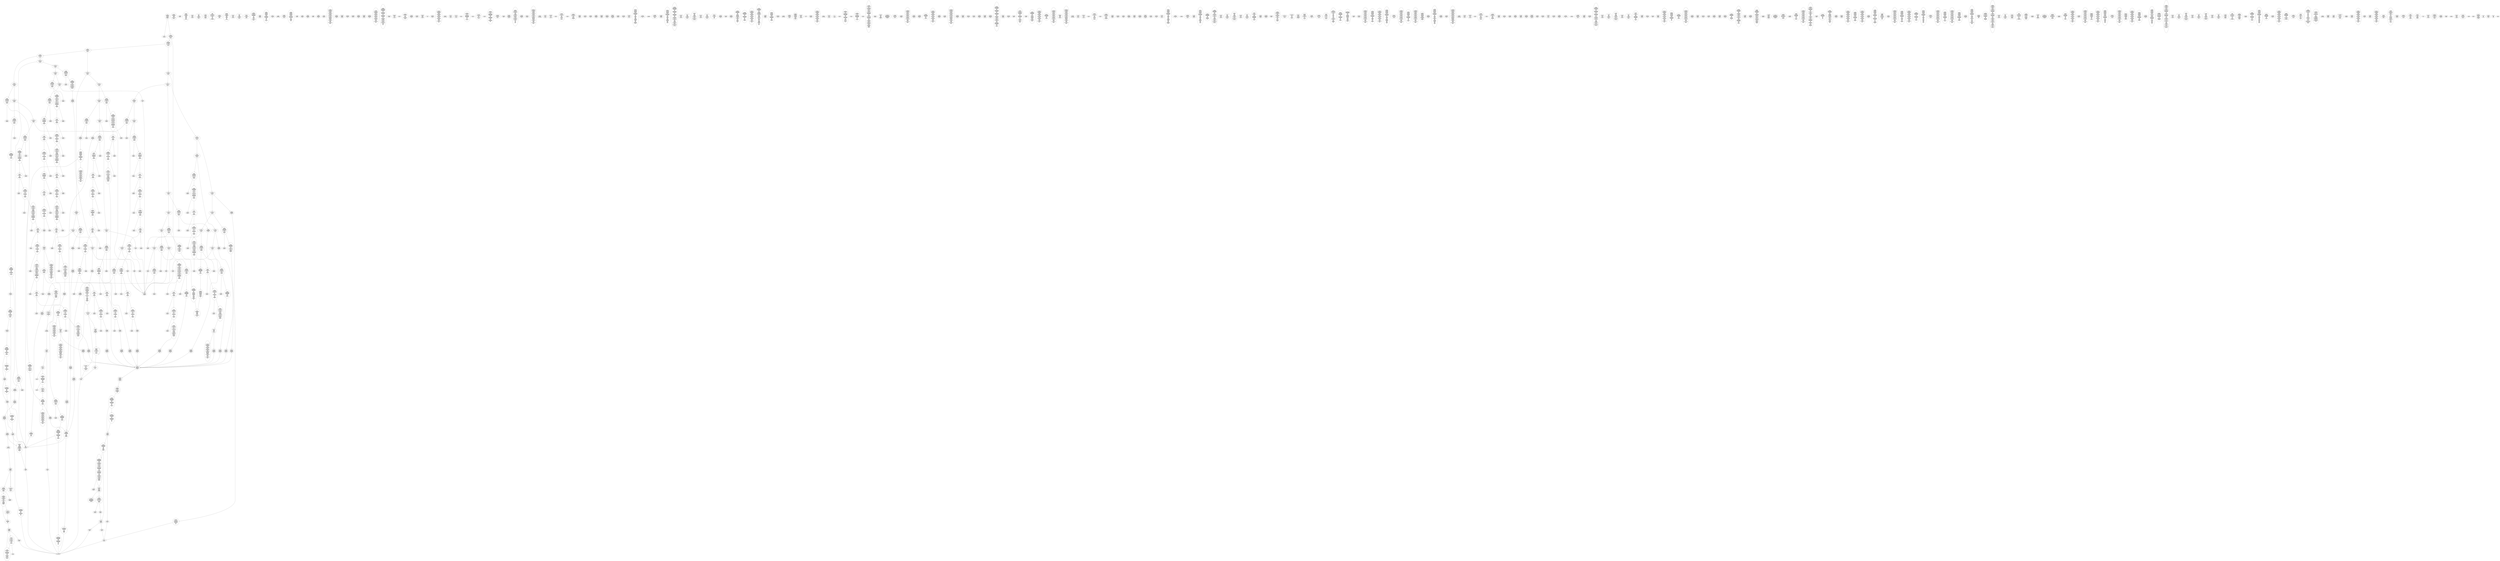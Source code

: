 /* Generated by GvGen v.1.0 (https://www.github.com/stricaud/gvgen) */

digraph G {
compound=true;
   node1 [label="[anywhere]"];
   node2 [label="# 0x0
PUSHX Data
PUSHX Data
MSTORE
CALLVALUE
ISZERO
PUSHX Data
JUMPI
"];
   node3 [label="# 0xc
PUSHX Data
REVERT
"];
   node4 [label="# 0x10
JUMPDEST
PUSHX LogicData
CALLDATASIZE
LT
PUSHX Data
JUMPI
"];
   node5 [label="# 0x1a
PUSHX Data
CALLDATALOAD
PUSHX BitData
SHR
PUSHX LogicData
GT
PUSHX Data
JUMPI
"];
   node6 [label="# 0x2b
PUSHX LogicData
GT
PUSHX Data
JUMPI
"];
   node7 [label="# 0x36
PUSHX LogicData
GT
PUSHX Data
JUMPI
"];
   node8 [label="# 0x41
PUSHX LogicData
EQ
PUSHX Data
JUMPI
"];
   node9 [label="# 0x4c
PUSHX LogicData
EQ
PUSHX Data
JUMPI
"];
   node10 [label="# 0x57
PUSHX LogicData
EQ
PUSHX Data
JUMPI
"];
   node11 [label="# 0x62
PUSHX LogicData
EQ
PUSHX Data
JUMPI
"];
   node12 [label="# 0x6d
PUSHX Data
JUMP
"];
   node13 [label="# 0x71
JUMPDEST
PUSHX LogicData
EQ
PUSHX Data
JUMPI
"];
   node14 [label="# 0x7d
PUSHX LogicData
EQ
PUSHX Data
JUMPI
"];
   node15 [label="# 0x88
PUSHX LogicData
EQ
PUSHX Data
JUMPI
"];
   node16 [label="# 0x93
PUSHX Data
JUMP
"];
   node17 [label="# 0x97
JUMPDEST
PUSHX LogicData
GT
PUSHX Data
JUMPI
"];
   node18 [label="# 0xa3
PUSHX LogicData
EQ
PUSHX Data
JUMPI
"];
   node19 [label="# 0xae
PUSHX LogicData
EQ
PUSHX Data
JUMPI
"];
   node20 [label="# 0xb9
PUSHX LogicData
EQ
PUSHX Data
JUMPI
"];
   node21 [label="# 0xc4
PUSHX LogicData
EQ
PUSHX Data
JUMPI
"];
   node22 [label="# 0xcf
PUSHX Data
JUMP
"];
   node23 [label="# 0xd3
JUMPDEST
PUSHX LogicData
EQ
PUSHX Data
JUMPI
"];
   node24 [label="# 0xdf
PUSHX LogicData
EQ
PUSHX Data
JUMPI
"];
   node25 [label="# 0xea
PUSHX LogicData
EQ
PUSHX Data
JUMPI
"];
   node26 [label="# 0xf5
PUSHX Data
JUMP
"];
   node27 [label="# 0xf9
JUMPDEST
PUSHX LogicData
GT
PUSHX Data
JUMPI
"];
   node28 [label="# 0x105
PUSHX LogicData
GT
PUSHX Data
JUMPI
"];
   node29 [label="# 0x110
PUSHX LogicData
EQ
PUSHX Data
JUMPI
"];
   node30 [label="# 0x11b
PUSHX LogicData
EQ
PUSHX Data
JUMPI
"];
   node31 [label="# 0x126
PUSHX LogicData
EQ
PUSHX Data
JUMPI
"];
   node32 [label="# 0x131
PUSHX LogicData
EQ
PUSHX Data
JUMPI
"];
   node33 [label="# 0x13c
PUSHX Data
JUMP
"];
   node34 [label="# 0x140
JUMPDEST
PUSHX LogicData
EQ
PUSHX Data
JUMPI
"];
   node35 [label="# 0x14c
PUSHX LogicData
EQ
PUSHX Data
JUMPI
"];
   node36 [label="# 0x157
PUSHX LogicData
EQ
PUSHX Data
JUMPI
"];
   node37 [label="# 0x162
PUSHX Data
JUMP
"];
   node38 [label="# 0x166
JUMPDEST
PUSHX LogicData
GT
PUSHX Data
JUMPI
"];
   node39 [label="# 0x172
PUSHX LogicData
EQ
PUSHX Data
JUMPI
"];
   node40 [label="# 0x17d
PUSHX LogicData
EQ
PUSHX Data
JUMPI
"];
   node41 [label="# 0x188
PUSHX LogicData
EQ
PUSHX Data
JUMPI
"];
   node42 [label="# 0x193
PUSHX LogicData
EQ
PUSHX Data
JUMPI
"];
   node43 [label="# 0x19e
PUSHX Data
JUMP
"];
   node44 [label="# 0x1a2
JUMPDEST
PUSHX LogicData
EQ
PUSHX Data
JUMPI
"];
   node45 [label="# 0x1ad
PUSHX LogicData
EQ
PUSHX Data
JUMPI
"];
   node46 [label="# 0x1b8
PUSHX LogicData
EQ
PUSHX Data
JUMPI
"];
   node47 [label="# 0x1c3
JUMPDEST
PUSHX Data
REVERT
"];
   node48 [label="# 0x1c8
JUMPDEST
PUSHX Data
PUSHX ArithData
CALLDATASIZE
SUB
PUSHX LogicData
LT
ISZERO
PUSHX Data
JUMPI
"];
   node49 [label="# 0x1da
PUSHX Data
REVERT
"];
   node50 [label="# 0x1de
JUMPDEST
PUSHX ArithData
PUSHX BitData
PUSHX BitData
SHL
SUB
CALLDATALOAD
AND
PUSHX ArithData
ADD
CALLDATALOAD
PUSHX Data
JUMP
"];
   node51 [label="# 0x1f4
JUMPDEST
PUSHX MemData
MLOAD
MSTORE
MLOAD
SUB
PUSHX ArithData
ADD
RETURN
"];
   node52 [label="# 0x206
JUMPDEST
PUSHX Data
PUSHX ArithData
CALLDATASIZE
SUB
PUSHX LogicData
LT
ISZERO
PUSHX Data
JUMPI
"];
   node53 [label="# 0x218
PUSHX Data
REVERT
"];
   node54 [label="# 0x21c
JUMPDEST
CALLDATALOAD
PUSHX ArithData
PUSHX BitData
PUSHX BitData
SHL
SUB
NOT
AND
PUSHX Data
JUMP
"];
   node55 [label="# 0x22d
JUMPDEST
PUSHX MemData
MLOAD
ISZERO
ISZERO
MSTORE
MLOAD
SUB
PUSHX ArithData
ADD
RETURN
"];
   node56 [label="# 0x241
JUMPDEST
PUSHX Data
PUSHX ArithData
CALLDATASIZE
SUB
PUSHX LogicData
LT
ISZERO
PUSHX Data
JUMPI
"];
   node57 [label="# 0x253
PUSHX Data
REVERT
"];
   node58 [label="# 0x257
JUMPDEST
PUSHX ArithData
PUSHX BitData
PUSHX BitData
SHL
SUB
CALLDATALOAD
AND
ADD
PUSHX ArithData
ADD
PUSHX ArithData
ADD
CALLDATALOAD
PUSHX BitData
PUSHX BitData
SHL
GT
ISZERO
PUSHX Data
JUMPI
"];
   node59 [label="# 0x27d
PUSHX Data
REVERT
"];
   node60 [label="# 0x281
JUMPDEST
ADD
PUSHX ArithData
ADD
GT
ISZERO
PUSHX Data
JUMPI
"];
   node61 [label="# 0x28f
PUSHX Data
REVERT
"];
   node62 [label="# 0x293
JUMPDEST
CALLDATALOAD
PUSHX ArithData
ADD
PUSHX ArithData
MUL
ADD
GT
PUSHX BitData
PUSHX BitData
SHL
GT
OR
ISZERO
PUSHX Data
JUMPI
"];
   node63 [label="# 0x2b0
PUSHX Data
REVERT
"];
   node64 [label="# 0x2b4
JUMPDEST
PUSHX ArithData
MUL
PUSHX ArithData
ADD
PUSHX MemData
MLOAD
ADD
PUSHX Data
MSTORE
MSTORE
PUSHX ArithData
ADD
PUSHX ArithData
MUL
CALLDATACOPY
PUSHX Data
ADD
MSTORE
PUSHX ArithData
ADD
CALLDATALOAD
PUSHX BitData
PUSHX BitData
SHL
GT
ISZERO
PUSHX Data
JUMPI
"];
   node65 [label="# 0x2ff
PUSHX Data
REVERT
"];
   node66 [label="# 0x303
JUMPDEST
ADD
PUSHX ArithData
ADD
GT
ISZERO
PUSHX Data
JUMPI
"];
   node67 [label="# 0x311
PUSHX Data
REVERT
"];
   node68 [label="# 0x315
JUMPDEST
CALLDATALOAD
PUSHX ArithData
ADD
PUSHX ArithData
MUL
ADD
GT
PUSHX BitData
PUSHX BitData
SHL
GT
OR
ISZERO
PUSHX Data
JUMPI
"];
   node69 [label="# 0x332
PUSHX Data
REVERT
"];
   node70 [label="# 0x336
JUMPDEST
PUSHX ArithData
MUL
PUSHX ArithData
ADD
PUSHX MemData
MLOAD
ADD
PUSHX Data
MSTORE
MSTORE
PUSHX ArithData
ADD
PUSHX ArithData
MUL
CALLDATACOPY
PUSHX Data
ADD
MSTORE
PUSHX ArithData
ADD
CALLDATALOAD
PUSHX BitData
PUSHX BitData
SHL
GT
ISZERO
PUSHX Data
JUMPI
"];
   node71 [label="# 0x381
PUSHX Data
REVERT
"];
   node72 [label="# 0x385
JUMPDEST
ADD
PUSHX ArithData
ADD
GT
ISZERO
PUSHX Data
JUMPI
"];
   node73 [label="# 0x393
PUSHX Data
REVERT
"];
   node74 [label="# 0x397
JUMPDEST
CALLDATALOAD
PUSHX ArithData
ADD
PUSHX ArithData
MUL
ADD
GT
PUSHX BitData
PUSHX BitData
SHL
GT
OR
ISZERO
PUSHX Data
JUMPI
"];
   node75 [label="# 0x3b4
PUSHX Data
REVERT
"];
   node76 [label="# 0x3b8
JUMPDEST
PUSHX ArithData
ADD
PUSHX ArithData
DIV
MUL
PUSHX ArithData
ADD
PUSHX MemData
MLOAD
ADD
PUSHX Data
MSTORE
MSTORE
PUSHX ArithData
ADD
CALLDATACOPY
PUSHX Data
ADD
MSTORE
PUSHX Data
JUMP
"];
   node77 [label="# 0x3f9
JUMPDEST
STOP
"];
   node78 [label="# 0x3fb
JUMPDEST
PUSHX Data
PUSHX ArithData
CALLDATASIZE
SUB
PUSHX LogicData
LT
ISZERO
PUSHX Data
JUMPI
"];
   node79 [label="# 0x40d
PUSHX Data
REVERT
"];
   node80 [label="# 0x411
JUMPDEST
CALLDATALOAD
PUSHX Data
JUMP
"];
   node81 [label="# 0x418
JUMPDEST
PUSHX Data
MLOAD
PUSHX ArithData
MSTORE
MLOAD
ADD
MSTORE
MLOAD
ADD
ADD
PUSHX Data
"];
   node82 [label="# 0x43a
JUMPDEST
LT
ISZERO
PUSHX Data
JUMPI
"];
   node83 [label="# 0x443
ADD
MLOAD
ADD
MSTORE
PUSHX ArithData
ADD
PUSHX Data
JUMP
"];
   node84 [label="# 0x452
JUMPDEST
ADD
PUSHX BitData
AND
ISZERO
PUSHX Data
JUMPI
"];
   node85 [label="# 0x466
SUB
MLOAD
PUSHX ArithData
PUSHX ArithData
SUB
PUSHX ArithData
EXP
SUB
NOT
AND
MSTORE
PUSHX ArithData
ADD
"];
   node86 [label="# 0x47f
JUMPDEST
PUSHX MemData
MLOAD
SUB
RETURN
"];
   node87 [label="# 0x48d
JUMPDEST
PUSHX Data
PUSHX ArithData
CALLDATASIZE
SUB
PUSHX LogicData
LT
ISZERO
PUSHX Data
JUMPI
"];
   node88 [label="# 0x49f
PUSHX Data
REVERT
"];
   node89 [label="# 0x4a3
JUMPDEST
PUSHX ArithData
PUSHX BitData
PUSHX BitData
SHL
SUB
CALLDATALOAD
AND
PUSHX ArithData
ADD
CALLDATALOAD
PUSHX ArithData
ADD
CALLDATALOAD
PUSHX Data
JUMP
"];
   node90 [label="# 0x4bf
JUMPDEST
PUSHX Data
PUSHX ArithData
CALLDATASIZE
SUB
PUSHX LogicData
LT
ISZERO
PUSHX Data
JUMPI
"];
   node91 [label="# 0x4d1
PUSHX Data
REVERT
"];
   node92 [label="# 0x4d5
JUMPDEST
PUSHX ArithData
PUSHX BitData
PUSHX BitData
SHL
SUB
CALLDATALOAD
AND
PUSHX ArithData
ADD
CALLDATALOAD
AND
ADD
PUSHX ArithData
ADD
PUSHX ArithData
ADD
CALLDATALOAD
PUSHX BitData
PUSHX BitData
SHL
GT
ISZERO
PUSHX Data
JUMPI
"];
   node93 [label="# 0x504
PUSHX Data
REVERT
"];
   node94 [label="# 0x508
JUMPDEST
ADD
PUSHX ArithData
ADD
GT
ISZERO
PUSHX Data
JUMPI
"];
   node95 [label="# 0x516
PUSHX Data
REVERT
"];
   node96 [label="# 0x51a
JUMPDEST
CALLDATALOAD
PUSHX ArithData
ADD
PUSHX ArithData
MUL
ADD
GT
PUSHX BitData
PUSHX BitData
SHL
GT
OR
ISZERO
PUSHX Data
JUMPI
"];
   node97 [label="# 0x537
PUSHX Data
REVERT
"];
   node98 [label="# 0x53b
JUMPDEST
PUSHX ArithData
MUL
PUSHX ArithData
ADD
PUSHX MemData
MLOAD
ADD
PUSHX Data
MSTORE
MSTORE
PUSHX ArithData
ADD
PUSHX ArithData
MUL
CALLDATACOPY
PUSHX Data
ADD
MSTORE
PUSHX ArithData
ADD
CALLDATALOAD
PUSHX BitData
PUSHX BitData
SHL
GT
ISZERO
PUSHX Data
JUMPI
"];
   node99 [label="# 0x586
PUSHX Data
REVERT
"];
   node100 [label="# 0x58a
JUMPDEST
ADD
PUSHX ArithData
ADD
GT
ISZERO
PUSHX Data
JUMPI
"];
   node101 [label="# 0x598
PUSHX Data
REVERT
"];
   node102 [label="# 0x59c
JUMPDEST
CALLDATALOAD
PUSHX ArithData
ADD
PUSHX ArithData
MUL
ADD
GT
PUSHX BitData
PUSHX BitData
SHL
GT
OR
ISZERO
PUSHX Data
JUMPI
"];
   node103 [label="# 0x5b9
PUSHX Data
REVERT
"];
   node104 [label="# 0x5bd
JUMPDEST
PUSHX ArithData
MUL
PUSHX ArithData
ADD
PUSHX MemData
MLOAD
ADD
PUSHX Data
MSTORE
MSTORE
PUSHX ArithData
ADD
PUSHX ArithData
MUL
CALLDATACOPY
PUSHX Data
ADD
MSTORE
PUSHX ArithData
ADD
CALLDATALOAD
PUSHX BitData
PUSHX BitData
SHL
GT
ISZERO
PUSHX Data
JUMPI
"];
   node105 [label="# 0x608
PUSHX Data
REVERT
"];
   node106 [label="# 0x60c
JUMPDEST
ADD
PUSHX ArithData
ADD
GT
ISZERO
PUSHX Data
JUMPI
"];
   node107 [label="# 0x61a
PUSHX Data
REVERT
"];
   node108 [label="# 0x61e
JUMPDEST
CALLDATALOAD
PUSHX ArithData
ADD
PUSHX ArithData
MUL
ADD
GT
PUSHX BitData
PUSHX BitData
SHL
GT
OR
ISZERO
PUSHX Data
JUMPI
"];
   node109 [label="# 0x63b
PUSHX Data
REVERT
"];
   node110 [label="# 0x63f
JUMPDEST
PUSHX ArithData
ADD
PUSHX ArithData
DIV
MUL
PUSHX ArithData
ADD
PUSHX MemData
MLOAD
ADD
PUSHX Data
MSTORE
MSTORE
PUSHX ArithData
ADD
CALLDATACOPY
PUSHX Data
ADD
MSTORE
PUSHX Data
JUMP
"];
   node111 [label="# 0x680
JUMPDEST
PUSHX Data
PUSHX ArithData
CALLDATASIZE
SUB
PUSHX LogicData
LT
ISZERO
PUSHX Data
JUMPI
"];
   node112 [label="# 0x692
PUSHX Data
REVERT
"];
   node113 [label="# 0x696
JUMPDEST
ADD
PUSHX ArithData
ADD
CALLDATALOAD
PUSHX BitData
PUSHX BitData
SHL
GT
ISZERO
PUSHX Data
JUMPI
"];
   node114 [label="# 0x6ac
PUSHX Data
REVERT
"];
   node115 [label="# 0x6b0
JUMPDEST
ADD
PUSHX ArithData
ADD
GT
ISZERO
PUSHX Data
JUMPI
"];
   node116 [label="# 0x6be
PUSHX Data
REVERT
"];
   node117 [label="# 0x6c2
JUMPDEST
CALLDATALOAD
PUSHX ArithData
ADD
PUSHX ArithData
MUL
ADD
GT
PUSHX BitData
PUSHX BitData
SHL
GT
OR
ISZERO
PUSHX Data
JUMPI
"];
   node118 [label="# 0x6df
PUSHX Data
REVERT
"];
   node119 [label="# 0x6e3
JUMPDEST
PUSHX ArithData
ADD
CALLDATALOAD
PUSHX BitData
PUSHX BitData
SHL
GT
ISZERO
PUSHX Data
JUMPI
"];
   node120 [label="# 0x6fc
PUSHX Data
REVERT
"];
   node121 [label="# 0x700
JUMPDEST
ADD
PUSHX ArithData
ADD
GT
ISZERO
PUSHX Data
JUMPI
"];
   node122 [label="# 0x70e
PUSHX Data
REVERT
"];
   node123 [label="# 0x712
JUMPDEST
CALLDATALOAD
PUSHX ArithData
ADD
PUSHX ArithData
MUL
ADD
GT
PUSHX BitData
PUSHX BitData
SHL
GT
OR
ISZERO
PUSHX Data
JUMPI
"];
   node124 [label="# 0x72f
PUSHX Data
REVERT
"];
   node125 [label="# 0x733
JUMPDEST
PUSHX Data
JUMP
"];
   node126 [label="# 0x73e
JUMPDEST
PUSHX Data
MLOAD
PUSHX ArithData
MSTORE
MLOAD
ADD
MSTORE
MLOAD
ADD
ADD
MUL
PUSHX Data
"];
   node127 [label="# 0x762
JUMPDEST
LT
ISZERO
PUSHX Data
JUMPI
"];
   node128 [label="# 0x76b
ADD
MLOAD
ADD
MSTORE
PUSHX ArithData
ADD
PUSHX Data
JUMP
"];
   node129 [label="# 0x77a
JUMPDEST
ADD
PUSHX MemData
MLOAD
SUB
RETURN
"];
   node130 [label="# 0x78e
JUMPDEST
PUSHX Data
PUSHX ArithData
CALLDATASIZE
SUB
PUSHX LogicData
LT
ISZERO
PUSHX Data
JUMPI
"];
   node131 [label="# 0x7a0
PUSHX Data
REVERT
"];
   node132 [label="# 0x7a4
JUMPDEST
CALLDATALOAD
PUSHX Data
JUMP
"];
   node133 [label="# 0x7ab
JUMPDEST
PUSHX MemData
MLOAD
PUSHX ArithData
PUSHX BitData
PUSHX BitData
SHL
SUB
AND
MSTORE
MLOAD
SUB
PUSHX ArithData
ADD
RETURN
"];
   node134 [label="# 0x7c7
JUMPDEST
PUSHX Data
PUSHX ArithData
CALLDATASIZE
SUB
PUSHX LogicData
LT
ISZERO
PUSHX Data
JUMPI
"];
   node135 [label="# 0x7d9
PUSHX Data
REVERT
"];
   node136 [label="# 0x7dd
JUMPDEST
CALLDATALOAD
PUSHX ArithData
PUSHX BitData
PUSHX BitData
SHL
SUB
AND
PUSHX Data
JUMP
"];
   node137 [label="# 0x7ed
JUMPDEST
PUSHX Data
PUSHX Data
JUMP
"];
   node138 [label="# 0x7f5
JUMPDEST
PUSHX Data
PUSHX ArithData
CALLDATASIZE
SUB
PUSHX LogicData
LT
ISZERO
PUSHX Data
JUMPI
"];
   node139 [label="# 0x807
PUSHX Data
REVERT
"];
   node140 [label="# 0x80b
JUMPDEST
PUSHX ArithData
PUSHX BitData
PUSHX BitData
SHL
SUB
CALLDATALOAD
AND
PUSHX ArithData
ADD
CALLDATALOAD
PUSHX ArithData
ADD
CALLDATALOAD
ADD
PUSHX ArithData
ADD
PUSHX ArithData
ADD
CALLDATALOAD
PUSHX BitData
PUSHX BitData
SHL
GT
ISZERO
PUSHX Data
JUMPI
"];
   node141 [label="# 0x83d
PUSHX Data
REVERT
"];
   node142 [label="# 0x841
JUMPDEST
ADD
PUSHX ArithData
ADD
GT
ISZERO
PUSHX Data
JUMPI
"];
   node143 [label="# 0x84f
PUSHX Data
REVERT
"];
   node144 [label="# 0x853
JUMPDEST
CALLDATALOAD
PUSHX ArithData
ADD
PUSHX ArithData
MUL
ADD
GT
PUSHX BitData
PUSHX BitData
SHL
GT
OR
ISZERO
PUSHX Data
JUMPI
"];
   node145 [label="# 0x870
PUSHX Data
REVERT
"];
   node146 [label="# 0x874
JUMPDEST
PUSHX ArithData
ADD
PUSHX ArithData
DIV
MUL
PUSHX ArithData
ADD
PUSHX MemData
MLOAD
ADD
PUSHX Data
MSTORE
MSTORE
PUSHX ArithData
ADD
CALLDATACOPY
PUSHX Data
ADD
MSTORE
PUSHX Data
JUMP
"];
   node147 [label="# 0x8b5
JUMPDEST
PUSHX Data
PUSHX ArithData
CALLDATASIZE
SUB
PUSHX LogicData
LT
ISZERO
PUSHX Data
JUMPI
"];
   node148 [label="# 0x8c7
PUSHX Data
REVERT
"];
   node149 [label="# 0x8cb
JUMPDEST
CALLDATALOAD
PUSHX Data
JUMP
"];
   node150 [label="# 0x8d2
JUMPDEST
PUSHX Data
PUSHX ArithData
CALLDATASIZE
SUB
PUSHX LogicData
LT
ISZERO
PUSHX Data
JUMPI
"];
   node151 [label="# 0x8e4
PUSHX Data
REVERT
"];
   node152 [label="# 0x8e8
JUMPDEST
ADD
PUSHX ArithData
ADD
CALLDATALOAD
PUSHX BitData
PUSHX BitData
SHL
GT
ISZERO
PUSHX Data
JUMPI
"];
   node153 [label="# 0x8fe
PUSHX Data
REVERT
"];
   node154 [label="# 0x902
JUMPDEST
ADD
PUSHX ArithData
ADD
GT
ISZERO
PUSHX Data
JUMPI
"];
   node155 [label="# 0x910
PUSHX Data
REVERT
"];
   node156 [label="# 0x914
JUMPDEST
CALLDATALOAD
PUSHX ArithData
ADD
PUSHX ArithData
MUL
ADD
GT
PUSHX BitData
PUSHX BitData
SHL
GT
OR
ISZERO
PUSHX Data
JUMPI
"];
   node157 [label="# 0x931
PUSHX Data
REVERT
"];
   node158 [label="# 0x935
JUMPDEST
PUSHX ArithData
ADD
CALLDATALOAD
PUSHX BitData
PUSHX BitData
SHL
GT
ISZERO
PUSHX Data
JUMPI
"];
   node159 [label="# 0x94e
PUSHX Data
REVERT
"];
   node160 [label="# 0x952
JUMPDEST
ADD
PUSHX ArithData
ADD
GT
ISZERO
PUSHX Data
JUMPI
"];
   node161 [label="# 0x960
PUSHX Data
REVERT
"];
   node162 [label="# 0x964
JUMPDEST
CALLDATALOAD
PUSHX ArithData
ADD
PUSHX ArithData
MUL
ADD
GT
PUSHX BitData
PUSHX BitData
SHL
GT
OR
ISZERO
PUSHX Data
JUMPI
"];
   node163 [label="# 0x981
PUSHX Data
REVERT
"];
   node164 [label="# 0x985
JUMPDEST
PUSHX ArithData
ADD
CALLDATALOAD
PUSHX BitData
PUSHX BitData
SHL
GT
ISZERO
PUSHX Data
JUMPI
"];
   node165 [label="# 0x99e
PUSHX Data
REVERT
"];
   node166 [label="# 0x9a2
JUMPDEST
ADD
PUSHX ArithData
ADD
GT
ISZERO
PUSHX Data
JUMPI
"];
   node167 [label="# 0x9b0
PUSHX Data
REVERT
"];
   node168 [label="# 0x9b4
JUMPDEST
CALLDATALOAD
PUSHX ArithData
ADD
PUSHX ArithData
MUL
ADD
GT
PUSHX BitData
PUSHX BitData
SHL
GT
OR
ISZERO
PUSHX Data
JUMPI
"];
   node169 [label="# 0x9d1
PUSHX Data
REVERT
"];
   node170 [label="# 0x9d5
JUMPDEST
PUSHX Data
JUMP
"];
   node171 [label="# 0x9e0
JUMPDEST
PUSHX Data
PUSHX ArithData
CALLDATASIZE
SUB
PUSHX LogicData
LT
ISZERO
PUSHX Data
JUMPI
"];
   node172 [label="# 0x9f2
PUSHX Data
REVERT
"];
   node173 [label="# 0x9f6
JUMPDEST
ADD
PUSHX ArithData
ADD
CALLDATALOAD
PUSHX BitData
PUSHX BitData
SHL
GT
ISZERO
PUSHX Data
JUMPI
"];
   node174 [label="# 0xa0c
PUSHX Data
REVERT
"];
   node175 [label="# 0xa10
JUMPDEST
ADD
PUSHX ArithData
ADD
GT
ISZERO
PUSHX Data
JUMPI
"];
   node176 [label="# 0xa1e
PUSHX Data
REVERT
"];
   node177 [label="# 0xa22
JUMPDEST
CALLDATALOAD
PUSHX ArithData
ADD
PUSHX ArithData
MUL
ADD
GT
PUSHX BitData
PUSHX BitData
SHL
GT
OR
ISZERO
PUSHX Data
JUMPI
"];
   node178 [label="# 0xa3f
PUSHX Data
REVERT
"];
   node179 [label="# 0xa43
JUMPDEST
PUSHX Data
JUMP
"];
   node180 [label="# 0xa4e
JUMPDEST
PUSHX Data
PUSHX ArithData
CALLDATASIZE
SUB
PUSHX LogicData
LT
ISZERO
PUSHX Data
JUMPI
"];
   node181 [label="# 0xa60
PUSHX Data
REVERT
"];
   node182 [label="# 0xa64
JUMPDEST
PUSHX ArithData
PUSHX BitData
PUSHX BitData
SHL
SUB
CALLDATALOAD
AND
ADD
PUSHX ArithData
ADD
PUSHX ArithData
ADD
CALLDATALOAD
PUSHX BitData
PUSHX BitData
SHL
GT
ISZERO
PUSHX Data
JUMPI
"];
   node183 [label="# 0xa8a
PUSHX Data
REVERT
"];
   node184 [label="# 0xa8e
JUMPDEST
ADD
PUSHX ArithData
ADD
GT
ISZERO
PUSHX Data
JUMPI
"];
   node185 [label="# 0xa9c
PUSHX Data
REVERT
"];
   node186 [label="# 0xaa0
JUMPDEST
CALLDATALOAD
PUSHX ArithData
ADD
PUSHX ArithData
MUL
ADD
GT
PUSHX BitData
PUSHX BitData
SHL
GT
OR
ISZERO
PUSHX Data
JUMPI
"];
   node187 [label="# 0xabd
PUSHX Data
REVERT
"];
   node188 [label="# 0xac1
JUMPDEST
PUSHX ArithData
MUL
PUSHX ArithData
ADD
PUSHX MemData
MLOAD
ADD
PUSHX Data
MSTORE
MSTORE
PUSHX ArithData
ADD
PUSHX ArithData
MUL
CALLDATACOPY
PUSHX Data
ADD
MSTORE
PUSHX ArithData
ADD
CALLDATALOAD
PUSHX BitData
PUSHX BitData
SHL
GT
ISZERO
PUSHX Data
JUMPI
"];
   node189 [label="# 0xb0c
PUSHX Data
REVERT
"];
   node190 [label="# 0xb10
JUMPDEST
ADD
PUSHX ArithData
ADD
GT
ISZERO
PUSHX Data
JUMPI
"];
   node191 [label="# 0xb1e
PUSHX Data
REVERT
"];
   node192 [label="# 0xb22
JUMPDEST
CALLDATALOAD
PUSHX ArithData
ADD
PUSHX ArithData
MUL
ADD
GT
PUSHX BitData
PUSHX BitData
SHL
GT
OR
ISZERO
PUSHX Data
JUMPI
"];
   node193 [label="# 0xb3f
PUSHX Data
REVERT
"];
   node194 [label="# 0xb43
JUMPDEST
PUSHX ArithData
MUL
PUSHX ArithData
ADD
PUSHX MemData
MLOAD
ADD
PUSHX Data
MSTORE
MSTORE
PUSHX ArithData
ADD
PUSHX ArithData
MUL
CALLDATACOPY
PUSHX Data
ADD
MSTORE
PUSHX Data
JUMP
"];
   node195 [label="# 0xb81
JUMPDEST
PUSHX Data
PUSHX Data
JUMP
"];
   node196 [label="# 0xb89
JUMPDEST
PUSHX Data
PUSHX ArithData
CALLDATASIZE
SUB
PUSHX LogicData
LT
ISZERO
PUSHX Data
JUMPI
"];
   node197 [label="# 0xb9b
PUSHX Data
REVERT
"];
   node198 [label="# 0xb9f
JUMPDEST
CALLDATALOAD
PUSHX ArithData
PUSHX BitData
PUSHX BitData
SHL
SUB
AND
PUSHX Data
JUMP
"];
   node199 [label="# 0xbaf
JUMPDEST
PUSHX Data
PUSHX Data
JUMP
"];
   node200 [label="# 0xbb7
JUMPDEST
PUSHX Data
PUSHX ArithData
CALLDATASIZE
SUB
PUSHX LogicData
LT
ISZERO
PUSHX Data
JUMPI
"];
   node201 [label="# 0xbc9
PUSHX Data
REVERT
"];
   node202 [label="# 0xbcd
JUMPDEST
PUSHX ArithData
PUSHX BitData
PUSHX BitData
SHL
SUB
CALLDATALOAD
AND
PUSHX ArithData
ADD
CALLDATALOAD
ISZERO
ISZERO
PUSHX Data
JUMP
"];
   node203 [label="# 0xbe5
JUMPDEST
PUSHX Data
PUSHX ArithData
CALLDATASIZE
SUB
PUSHX LogicData
LT
ISZERO
PUSHX Data
JUMPI
"];
   node204 [label="# 0xbf7
PUSHX Data
REVERT
"];
   node205 [label="# 0xbfb
JUMPDEST
CALLDATALOAD
PUSHX ArithData
PUSHX BitData
PUSHX BitData
SHL
SUB
AND
PUSHX Data
JUMP
"];
   node206 [label="# 0xc0b
JUMPDEST
PUSHX Data
PUSHX ArithData
CALLDATASIZE
SUB
PUSHX LogicData
LT
ISZERO
PUSHX Data
JUMPI
"];
   node207 [label="# 0xc1d
PUSHX Data
REVERT
"];
   node208 [label="# 0xc21
JUMPDEST
CALLDATALOAD
PUSHX Data
JUMP
"];
   node209 [label="# 0xc28
JUMPDEST
PUSHX Data
PUSHX ArithData
CALLDATASIZE
SUB
PUSHX LogicData
LT
ISZERO
PUSHX Data
JUMPI
"];
   node210 [label="# 0xc3a
PUSHX Data
REVERT
"];
   node211 [label="# 0xc3e
JUMPDEST
CALLDATALOAD
PUSHX Data
JUMP
"];
   node212 [label="# 0xc45
JUMPDEST
PUSHX Data
PUSHX ArithData
CALLDATASIZE
SUB
PUSHX LogicData
LT
ISZERO
PUSHX Data
JUMPI
"];
   node213 [label="# 0xc57
PUSHX Data
REVERT
"];
   node214 [label="# 0xc5b
JUMPDEST
ADD
PUSHX ArithData
ADD
CALLDATALOAD
PUSHX BitData
PUSHX BitData
SHL
GT
ISZERO
PUSHX Data
JUMPI
"];
   node215 [label="# 0xc71
PUSHX Data
REVERT
"];
   node216 [label="# 0xc75
JUMPDEST
ADD
PUSHX ArithData
ADD
GT
ISZERO
PUSHX Data
JUMPI
"];
   node217 [label="# 0xc83
PUSHX Data
REVERT
"];
   node218 [label="# 0xc87
JUMPDEST
CALLDATALOAD
PUSHX ArithData
ADD
PUSHX ArithData
MUL
ADD
GT
PUSHX BitData
PUSHX BitData
SHL
GT
OR
ISZERO
PUSHX Data
JUMPI
"];
   node219 [label="# 0xca4
PUSHX Data
REVERT
"];
   node220 [label="# 0xca8
JUMPDEST
PUSHX ArithData
ADD
CALLDATALOAD
PUSHX BitData
PUSHX BitData
SHL
GT
ISZERO
PUSHX Data
JUMPI
"];
   node221 [label="# 0xcc1
PUSHX Data
REVERT
"];
   node222 [label="# 0xcc5
JUMPDEST
ADD
PUSHX ArithData
ADD
GT
ISZERO
PUSHX Data
JUMPI
"];
   node223 [label="# 0xcd3
PUSHX Data
REVERT
"];
   node224 [label="# 0xcd7
JUMPDEST
CALLDATALOAD
PUSHX ArithData
ADD
PUSHX ArithData
MUL
ADD
GT
PUSHX BitData
PUSHX BitData
SHL
GT
OR
ISZERO
PUSHX Data
JUMPI
"];
   node225 [label="# 0xcf4
PUSHX Data
REVERT
"];
   node226 [label="# 0xcf8
JUMPDEST
PUSHX ArithData
ADD
CALLDATALOAD
PUSHX BitData
PUSHX BitData
SHL
GT
ISZERO
PUSHX Data
JUMPI
"];
   node227 [label="# 0xd11
PUSHX Data
REVERT
"];
   node228 [label="# 0xd15
JUMPDEST
ADD
PUSHX ArithData
ADD
GT
ISZERO
PUSHX Data
JUMPI
"];
   node229 [label="# 0xd23
PUSHX Data
REVERT
"];
   node230 [label="# 0xd27
JUMPDEST
CALLDATALOAD
PUSHX ArithData
ADD
PUSHX ArithData
MUL
ADD
GT
PUSHX BitData
PUSHX BitData
SHL
GT
OR
ISZERO
PUSHX Data
JUMPI
"];
   node231 [label="# 0xd44
PUSHX Data
REVERT
"];
   node232 [label="# 0xd48
JUMPDEST
PUSHX Data
JUMP
"];
   node233 [label="# 0xd53
JUMPDEST
PUSHX Data
PUSHX ArithData
CALLDATASIZE
SUB
PUSHX LogicData
LT
ISZERO
PUSHX Data
JUMPI
"];
   node234 [label="# 0xd65
PUSHX Data
REVERT
"];
   node235 [label="# 0xd69
JUMPDEST
CALLDATALOAD
PUSHX Data
JUMP
"];
   node236 [label="# 0xd70
JUMPDEST
PUSHX Data
PUSHX ArithData
CALLDATASIZE
SUB
PUSHX LogicData
LT
ISZERO
PUSHX Data
JUMPI
"];
   node237 [label="# 0xd82
PUSHX Data
REVERT
"];
   node238 [label="# 0xd86
JUMPDEST
CALLDATALOAD
PUSHX Data
JUMP
"];
   node239 [label="# 0xd8d
JUMPDEST
PUSHX Data
PUSHX ArithData
CALLDATASIZE
SUB
PUSHX LogicData
LT
ISZERO
PUSHX Data
JUMPI
"];
   node240 [label="# 0xd9f
PUSHX Data
REVERT
"];
   node241 [label="# 0xda3
JUMPDEST
PUSHX ArithData
PUSHX BitData
PUSHX BitData
SHL
SUB
CALLDATALOAD
AND
PUSHX ArithData
ADD
CALLDATALOAD
AND
PUSHX Data
JUMP
"];
   node242 [label="# 0xdbb
JUMPDEST
PUSHX Data
PUSHX ArithData
CALLDATASIZE
SUB
PUSHX LogicData
LT
ISZERO
PUSHX Data
JUMPI
"];
   node243 [label="# 0xdcd
PUSHX Data
REVERT
"];
   node244 [label="# 0xdd1
JUMPDEST
PUSHX ArithData
PUSHX BitData
PUSHX BitData
SHL
SUB
CALLDATALOAD
AND
PUSHX ArithData
ADD
CALLDATALOAD
AND
PUSHX ArithData
ADD
CALLDATALOAD
PUSHX ArithData
ADD
CALLDATALOAD
ADD
PUSHX ArithData
ADD
PUSHX ArithData
ADD
CALLDATALOAD
PUSHX BitData
PUSHX BitData
SHL
GT
ISZERO
PUSHX Data
JUMPI
"];
   node245 [label="# 0xe0c
PUSHX Data
REVERT
"];
   node246 [label="# 0xe10
JUMPDEST
ADD
PUSHX ArithData
ADD
GT
ISZERO
PUSHX Data
JUMPI
"];
   node247 [label="# 0xe1e
PUSHX Data
REVERT
"];
   node248 [label="# 0xe22
JUMPDEST
CALLDATALOAD
PUSHX ArithData
ADD
PUSHX ArithData
MUL
ADD
GT
PUSHX BitData
PUSHX BitData
SHL
GT
OR
ISZERO
PUSHX Data
JUMPI
"];
   node249 [label="# 0xe3f
PUSHX Data
REVERT
"];
   node250 [label="# 0xe43
JUMPDEST
PUSHX ArithData
ADD
PUSHX ArithData
DIV
MUL
PUSHX ArithData
ADD
PUSHX MemData
MLOAD
ADD
PUSHX Data
MSTORE
MSTORE
PUSHX ArithData
ADD
CALLDATACOPY
PUSHX Data
ADD
MSTORE
PUSHX Data
JUMP
"];
   node251 [label="# 0xe84
JUMPDEST
PUSHX Data
PUSHX ArithData
CALLDATASIZE
SUB
PUSHX LogicData
LT
ISZERO
PUSHX Data
JUMPI
"];
   node252 [label="# 0xe96
PUSHX Data
REVERT
"];
   node253 [label="# 0xe9a
JUMPDEST
CALLDATALOAD
PUSHX ArithData
PUSHX BitData
PUSHX BitData
SHL
SUB
AND
PUSHX Data
JUMP
"];
   node254 [label="# 0xeaa
JUMPDEST
PUSHX Data
PUSHX ArithData
PUSHX BitData
PUSHX BitData
SHL
SUB
AND
PUSHX Data
JUMPI
"];
   node255 [label="# 0xebb
PUSHX MemData
MLOAD
PUSHX BitData
PUSHX BitData
SHL
MSTORE
PUSHX Data
PUSHX ArithData
ADD
MSTORE
PUSHX Data
PUSHX ArithData
ADD
MSTORE
PUSHX Data
PUSHX ArithData
ADD
MSTORE
MLOAD
SUB
PUSHX ArithData
ADD
REVERT
"];
   node256 [label="# 0xf07
JUMPDEST
PUSHX Data
PUSHX Data
JUMP
"];
   node257 [label="# 0xf10
JUMPDEST
ISZERO
PUSHX Data
JUMPI
"];
   node258 [label="# 0xf16
PUSHX Data
MSTORE
PUSHX Data
PUSHX Data
MSTORE
PUSHX Data
SHA3
SLOAD
PUSHX ArithData
PUSHX BitData
PUSHX BitData
SHL
SUB
AND
AND
EQ
PUSHX Data
JUMPI
"];
   node259 [label="# 0xf37
PUSHX Data
PUSHX Data
JUMP
"];
   node260 [label="# 0xf3d
JUMPDEST
PUSHX Data
"];
   node261 [label="# 0xf40
JUMPDEST
PUSHX BitData
AND
PUSHX Data
JUMP
"];
   node262 [label="# 0xf4a
JUMPDEST
PUSHX Data
MSTORE
PUSHX Data
PUSHX Data
MSTORE
PUSHX Data
SHA3
PUSHX ArithData
PUSHX BitData
PUSHX BitData
SHL
SUB
AND
MSTORE
MSTORE
SHA3
SLOAD
"];
   node263 [label="# 0xf6f
JUMPDEST
JUMP
"];
   node264 [label="# 0xf75
JUMPDEST
PUSHX Data
PUSHX ArithData
PUSHX BitData
PUSHX BitData
SHL
SUB
NOT
AND
PUSHX BitData
PUSHX BitData
SHL
EQ
PUSHX Data
JUMPI
"];
   node265 [label="# 0xf91
PUSHX Data
PUSHX Data
JUMP
"];
   node266 [label="# 0xf9a
JUMPDEST
"];
   node267 [label="# 0xf9d
JUMPDEST
JUMP
"];
   node268 [label="# 0xfa2
JUMPDEST
PUSHX Data
PUSHX Data
PUSHX Data
JUMP
"];
   node269 [label="# 0xfad
JUMPDEST
PUSHX Data
JUMP
"];
   node270 [label="# 0xfb2
JUMPDEST
PUSHX Data
PUSHX Data
JUMP
"];
   node271 [label="# 0xfbe
JUMPDEST
JUMP
"];
   node272 [label="# 0xfc4
JUMPDEST
PUSHX Data
PUSHX Data
PUSHX Data
JUMP
"];
   node273 [label="# 0xfcf
JUMPDEST
PUSHX Data
PUSHX Data
PUSHX Data
JUMP
"];
   node274 [label="# 0xfd9
JUMPDEST
PUSHX Data
PUSHX Data
JUMP
"];
   node275 [label="# 0xfe5
JUMPDEST
PUSHX Data
JUMPI
"];
   node276 [label="# 0xfea
PUSHX MemData
MLOAD
PUSHX BitData
PUSHX BitData
SHL
MSTORE
PUSHX Data
PUSHX ArithData
ADD
MSTORE
PUSHX Data
PUSHX ArithData
ADD
MSTORE
PUSHX MemData
MLOAD
PUSHX Data
PUSHX Data
CODECOPY
MLOAD
MSTORE
PUSHX ArithData
ADD
MSTORE
MLOAD
SUB
PUSHX ArithData
ADD
REVERT
"];
   node277 [label="# 0x1024
JUMPDEST
PUSHX Data
PUSHX Data
JUMP
"];
   node278 [label="# 0x102d
JUMPDEST
ISZERO
PUSHX Data
JUMPI
"];
   node279 [label="# 0x1033
PUSHX Data
PUSHX Data
JUMP
"];
   node280 [label="# 0x103d
JUMPDEST
PUSHX Data
JUMP
"];
   node281 [label="# 0x1042
JUMPDEST
PUSHX Data
PUSHX Data
JUMP
"];
   node282 [label="# 0x104b
JUMPDEST
ISZERO
PUSHX Data
JUMPI
"];
   node283 [label="# 0x1051
PUSHX Data
PUSHX Data
PUSHX Data
JUMP
"];
   node284 [label="# 0x105d
JUMPDEST
PUSHX MemData
MLOAD
PUSHX BitData
PUSHX BitData
SHL
MSTORE
PUSHX Data
PUSHX ArithData
ADD
MSTORE
PUSHX Data
PUSHX ArithData
ADD
MSTORE
PUSHX Data
PUSHX ArithData
ADD
MSTORE
MLOAD
SUB
PUSHX ArithData
ADD
REVERT
"];
   node285 [label="# 0x10aa
JUMPDEST
PUSHX BitData
PUSHX ArithData
PUSHX BitData
PUSHX BitData
SHL
SUB
AND
PUSHX ArithData
PUSHX BitData
PUSHX BitData
SHL
SUB
AND
PUSHX ArithData
PUSHX BitData
PUSHX BitData
SHL
SUB
AND
PUSHX Data
PUSHX MemData
MLOAD
MSTORE
PUSHX ArithData
ADD
MSTORE
PUSHX ArithData
ADD
PUSHX MemData
MLOAD
SUB
LOGX
JUMP
"];
   node286 [label="# 0x110e
JUMPDEST
PUSHX Data
PUSHX Data
JUMP
"];
   node287 [label="# 0x111b
JUMPDEST
JUMP
"];
   node288 [label="# 0x1122
JUMPDEST
PUSHX Data
EQ
PUSHX Data
JUMPI
"];
   node289 [label="# 0x112c
PUSHX MemData
MLOAD
PUSHX BitData
PUSHX BitData
SHL
MSTORE
PUSHX Data
PUSHX ArithData
ADD
MSTORE
PUSHX Data
PUSHX ArithData
ADD
MSTORE
PUSHX MemData
MLOAD
PUSHX Data
PUSHX Data
CODECOPY
MLOAD
MSTORE
PUSHX ArithData
ADD
MSTORE
MLOAD
SUB
PUSHX ArithData
ADD
REVERT
"];
   node290 [label="# 0x1166
JUMPDEST
PUSHX Data
PUSHX LogicData
GT
ISZERO
PUSHX Data
JUMPI
"];
   node291 [label="# 0x117b
PUSHX Data
REVERT
"];
   node292 [label="# 0x117f
JUMPDEST
PUSHX MemData
MLOAD
MSTORE
PUSHX ArithData
MUL
PUSHX ArithData
ADD
ADD
PUSHX Data
MSTORE
ISZERO
PUSHX Data
JUMPI
"];
   node293 [label="# 0x119a
PUSHX ArithData
ADD
PUSHX ArithData
MUL
CALLDATASIZE
CALLDATACOPY
ADD
"];
   node294 [label="# 0x11a9
JUMPDEST
PUSHX Data
"];
   node295 [label="# 0x11af
JUMPDEST
EQ
PUSHX Data
JUMPI
"];
   node296 [label="# 0x11b7
PUSHX Data
LT
PUSHX Data
JUMPI
"];
   node297 [label="# 0x11c4
INVALID
"];
   node298 [label="# 0x11c5
JUMPDEST
PUSHX ArithData
MUL
ADD
CALLDATALOAD
PUSHX ArithData
PUSHX BitData
PUSHX BitData
SHL
SUB
AND
LT
PUSHX Data
JUMPI
"];
   node299 [label="# 0x11e0
INVALID
"];
   node300 [label="# 0x11e1
JUMPDEST
PUSHX ArithData
MUL
ADD
CALLDATALOAD
PUSHX Data
JUMP
"];
   node301 [label="# 0x11ed
JUMPDEST
MLOAD
LT
PUSHX Data
JUMPI
"];
   node302 [label="# 0x11f8
INVALID
"];
   node303 [label="# 0x11f9
JUMPDEST
PUSHX ArithData
MUL
ADD
ADD
MSTORE
PUSHX ArithData
ADD
PUSHX Data
JUMP
"];
   node304 [label="# 0x120c
JUMPDEST
JUMP
"];
   node305 [label="# 0x1216
JUMPDEST
PUSHX Data
PUSHX Data
PUSHX Data
JUMP
"];
   node306 [label="# 0x1221
JUMPDEST
PUSHX Data
PUSHX BitData
PUSHX ArithData
PUSHX BitData
PUSHX BitData
SHL
SUB
AND
PUSHX ArithData
PUSHX BitData
PUSHX BitData
SHL
SUB
AND
EQ
PUSHX Data
JUMPI
"];
   node307 [label="# 0x125e
PUSHX BitData
PUSHX ArithData
PUSHX BitData
PUSHX BitData
SHL
SUB
AND
PUSHX ArithData
PUSHX BitData
PUSHX BitData
SHL
SUB
AND
EQ
JUMP
"];
   node308 [label="# 0x129a
JUMPDEST
PUSHX StorData
SLOAD
PUSHX MemData
MLOAD
PUSHX ArithData
PUSHX Data
PUSHX BitData
AND
ISZERO
PUSHX ArithData
MUL
PUSHX BitData
NOT
ADD
AND
DIV
PUSHX ArithData
ADD
DIV
MUL
ADD
ADD
MSTORE
MSTORE
ADD
ISZERO
PUSHX Data
JUMPI
"];
   node309 [label="# 0x12da
PUSHX LogicData
LT
PUSHX Data
JUMPI
"];
   node310 [label="# 0x12e2
PUSHX ArithData
SLOAD
DIV
MUL
MSTORE
PUSHX ArithData
ADD
PUSHX Data
JUMP
"];
   node311 [label="# 0x12f5
JUMPDEST
ADD
PUSHX Data
MSTORE
PUSHX Data
PUSHX Data
SHA3
"];
   node312 [label="# 0x1303
JUMPDEST
SLOAD
MSTORE
PUSHX ArithData
ADD
PUSHX ArithData
ADD
GT
PUSHX Data
JUMPI
"];
   node313 [label="# 0x1317
SUB
PUSHX BitData
AND
ADD
"];
   node314 [label="# 0x1320
JUMPDEST
JUMP
"];
   node315 [label="# 0x1328
JUMPDEST
PUSHX Data
PUSHX Data
PUSHX Data
JUMP
"];
   node316 [label="# 0x1333
JUMPDEST
PUSHX Data
PUSHX Data
JUMP
"];
   node317 [label="# 0x133f
JUMPDEST
PUSHX Data
MSTORE
PUSHX Data
PUSHX Data
MSTORE
PUSHX Data
SHA3
SLOAD
PUSHX ArithData
PUSHX BitData
PUSHX BitData
SHL
SUB
AND
PUSHX Data
JUMPI
"];
   node318 [label="# 0x135d
PUSHX MemData
MLOAD
PUSHX BitData
PUSHX BitData
SHL
MSTORE
PUSHX Data
PUSHX ArithData
ADD
MSTORE
PUSHX Data
PUSHX ArithData
ADD
MSTORE
PUSHX Data
PUSHX ArithData
ADD
MSTORE
MLOAD
SUB
PUSHX ArithData
ADD
REVERT
"];
   node319 [label="# 0x13a9
JUMPDEST
PUSHX Data
PUSHX Data
PUSHX Data
JUMP
"];
   node320 [label="# 0x13b4
JUMPDEST
PUSHX Data
JUMP
"];
   node321 [label="# 0x13b9
JUMPDEST
EQ
ISZERO
PUSHX Data
JUMPI
"];
   node322 [label="# 0x13c4
EQ
"];
   node323 [label="# 0x13c8
JUMPDEST
PUSHX Data
JUMPI
"];
   node324 [label="# 0x13cd
PUSHX MemData
MLOAD
PUSHX BitData
PUSHX BitData
SHL
MSTORE
PUSHX Data
PUSHX ArithData
ADD
MSTORE
PUSHX Data
PUSHX ArithData
ADD
MSTORE
PUSHX Data
PUSHX ArithData
ADD
MSTORE
MLOAD
SUB
PUSHX ArithData
ADD
REVERT
"];
   node325 [label="# 0x1419
JUMPDEST
PUSHX Data
"];
   node326 [label="# 0x141c
JUMPDEST
EQ
PUSHX Data
JUMPI
"];
   node327 [label="# 0x1424
PUSHX Data
LT
PUSHX Data
JUMPI
"];
   node328 [label="# 0x1431
INVALID
"];
   node329 [label="# 0x1432
JUMPDEST
PUSHX ArithData
MUL
ADD
CALLDATALOAD
PUSHX ArithData
PUSHX BitData
PUSHX BitData
SHL
SUB
AND
LT
PUSHX Data
JUMPI
"];
   node330 [label="# 0x144d
INVALID
"];
   node331 [label="# 0x144e
JUMPDEST
PUSHX ArithData
MUL
ADD
CALLDATALOAD
LT
PUSHX Data
JUMPI
"];
   node332 [label="# 0x1460
INVALID
"];
   node333 [label="# 0x1461
JUMPDEST
PUSHX ArithData
MUL
ADD
CALLDATALOAD
PUSHX ArithData
PUSHX BitData
PUSHX BitData
SHL
SUB
AND
PUSHX ArithData
PUSHX BitData
PUSHX BitData
SHL
SUB
AND
PUSHX BitData
PUSHX BitData
AND
JUMP
"];
   node334 [label="# 0x1489
JUMPDEST
PUSHX ArithData
ADD
PUSHX Data
JUMP
"];
   node335 [label="# 0x1491
JUMPDEST
JUMP
"];
   node336 [label="# 0x149b
JUMPDEST
PUSHX Data
PUSHX Data
PUSHX Data
JUMP
"];
   node337 [label="# 0x14a6
JUMPDEST
PUSHX Data
PUSHX Data
PUSHX Data
JUMP
"];
   node338 [label="# 0x14b2
JUMPDEST
PUSHX Data
PUSHX MemData
MLOAD
PUSHX ArithData
ADD
SUB
MSTORE
MSTORE
PUSHX ArithData
ADD
CALLDATACOPY
PUSHX Data
ADD
MSTORE
PUSHX MemData
MLOAD
PUSHX ArithData
ADD
PUSHX BitData
NOT
AND
ADD
SUB
LOGX
JUMP
"];
   node339 [label="# 0x1517
JUMPDEST
MLOAD
MLOAD
EQ
PUSHX Data
JUMPI
"];
   node340 [label="# 0x1522
PUSHX MemData
MLOAD
PUSHX BitData
PUSHX BitData
SHL
MSTORE
PUSHX Data
PUSHX ArithData
ADD
MSTORE
PUSHX Data
PUSHX ArithData
ADD
MSTORE
PUSHX MemData
MLOAD
PUSHX Data
PUSHX Data
CODECOPY
MLOAD
MSTORE
PUSHX ArithData
ADD
MSTORE
MLOAD
SUB
PUSHX ArithData
ADD
REVERT
"];
   node341 [label="# 0x155c
JUMPDEST
PUSHX Data
PUSHX Data
PUSHX Data
JUMP
"];
   node342 [label="# 0x1566
JUMPDEST
PUSHX Data
PUSHX Data
JUMP
"];
   node343 [label="# 0x1572
JUMPDEST
PUSHX Data
JUMPI
"];
   node344 [label="# 0x1577
PUSHX MemData
MLOAD
PUSHX BitData
PUSHX BitData
SHL
MSTORE
PUSHX Data
PUSHX ArithData
ADD
MSTORE
PUSHX Data
PUSHX ArithData
ADD
MSTORE
PUSHX MemData
MLOAD
PUSHX Data
PUSHX Data
CODECOPY
MLOAD
MSTORE
PUSHX ArithData
ADD
MSTORE
MLOAD
SUB
PUSHX ArithData
ADD
REVERT
"];
   node345 [label="# 0x15b1
JUMPDEST
PUSHX Data
PUSHX Data
"];
   node346 [label="# 0x15b7
JUMPDEST
EQ
PUSHX Data
JUMPI
"];
   node347 [label="# 0x15bf
PUSHX Data
MLOAD
LT
PUSHX Data
JUMPI
"];
   node348 [label="# 0x15cb
INVALID
"];
   node349 [label="# 0x15cc
JUMPDEST
PUSHX ArithData
MUL
PUSHX ArithData
ADD
ADD
MLOAD
PUSHX Data
MLOAD
LT
PUSHX Data
JUMPI
"];
   node350 [label="# 0x15e3
INVALID
"];
   node351 [label="# 0x15e4
JUMPDEST
PUSHX ArithData
MUL
PUSHX ArithData
ADD
ADD
MLOAD
PUSHX Data
PUSHX Data
JUMP
"];
   node352 [label="# 0x15f7
JUMPDEST
ISZERO
PUSHX Data
JUMPI
"];
   node353 [label="# 0x15fd
PUSHX Data
PUSHX Data
JUMP
"];
   node354 [label="# 0x1607
JUMPDEST
PUSHX Data
JUMP
"];
   node355 [label="# 0x160c
JUMPDEST
PUSHX Data
PUSHX Data
JUMP
"];
   node356 [label="# 0x1615
JUMPDEST
ISZERO
PUSHX Data
JUMPI
"];
   node357 [label="# 0x161b
PUSHX Data
PUSHX Data
PUSHX Data
JUMP
"];
   node358 [label="# 0x1627
JUMPDEST
PUSHX Data
PUSHX Data
PUSHX Data
JUMP
"];
   node359 [label="# 0x1632
JUMPDEST
PUSHX Data
JUMPI
"];
   node360 [label="# 0x163a
PUSHX Data
PUSHX Data
JUMP
"];
   node361 [label="# 0x1645
JUMPDEST
EQ
PUSHX Data
JUMPI
"];
   node362 [label="# 0x164d
PUSHX Data
MSTORE
PUSHX Data
PUSHX Data
MSTORE
PUSHX Data
SHA3
PUSHX ArithData
PUSHX BitData
PUSHX BitData
SHL
SUB
AND
MSTORE
MSTORE
SHA3
SLOAD
SUB
SSTORE
MSTORE
PUSHX Data
MSTORE
SHA3
SLOAD
SUB
SSTORE
PUSHX Data
PUSHX Data
JUMP
"];
   node363 [label="# 0x1692
JUMPDEST
PUSHX ArithData
ADD
"];
   node364 [label="# 0x1699
JUMPDEST
"];
   node365 [label="# 0x169b
JUMPDEST
PUSHX ArithData
ADD
PUSHX Data
JUMP
"];
   node366 [label="# 0x16a5
JUMPDEST
ISZERO
PUSHX Data
JUMPI
"];
   node367 [label="# 0x16ad
PUSHX Data
MSTORE
PUSHX Data
PUSHX Data
MSTORE
PUSHX Data
SHA3
PUSHX ArithData
PUSHX BitData
PUSHX BitData
SHL
SUB
AND
MSTORE
MSTORE
SHA3
SLOAD
SUB
SSTORE
MSTORE
PUSHX Data
MSTORE
SHA3
SLOAD
SUB
SSTORE
"];
   node368 [label="# 0x16e7
JUMPDEST
PUSHX BitData
PUSHX ArithData
PUSHX BitData
PUSHX BitData
SHL
SUB
AND
PUSHX ArithData
PUSHX BitData
PUSHX BitData
SHL
SUB
AND
PUSHX ArithData
PUSHX BitData
PUSHX BitData
SHL
SUB
AND
PUSHX Data
PUSHX MemData
MLOAD
PUSHX ArithData
ADD
PUSHX ArithData
ADD
SUB
MSTORE
MLOAD
MSTORE
PUSHX ArithData
ADD
MLOAD
PUSHX ArithData
ADD
PUSHX ArithData
MUL
PUSHX Data
"];
   node369 [label="# 0x1755
JUMPDEST
LT
ISZERO
PUSHX Data
JUMPI
"];
   node370 [label="# 0x175e
ADD
MLOAD
ADD
MSTORE
PUSHX ArithData
ADD
PUSHX Data
JUMP
"];
   node371 [label="# 0x176d
JUMPDEST
ADD
SUB
MSTORE
MLOAD
MSTORE
PUSHX ArithData
ADD
MLOAD
PUSHX ArithData
ADD
PUSHX ArithData
MUL
PUSHX Data
"];
   node372 [label="# 0x1794
JUMPDEST
LT
ISZERO
PUSHX Data
JUMPI
"];
   node373 [label="# 0x179d
ADD
MLOAD
ADD
MSTORE
PUSHX ArithData
ADD
PUSHX Data
JUMP
"];
   node374 [label="# 0x17ac
JUMPDEST
ADD
PUSHX MemData
MLOAD
SUB
LOGX
JUMP
"];
   node375 [label="# 0x17ca
JUMPDEST
PUSHX StorData
SLOAD
PUSHX ArithData
PUSHX BitData
PUSHX BitData
SHL
SUB
AND
"];
   node376 [label="# 0x17d7
JUMPDEST
JUMP
"];
   node377 [label="# 0x17da
JUMPDEST
PUSHX Data
PUSHX Data
PUSHX Data
JUMP
"];
   node378 [label="# 0x17e5
JUMPDEST
PUSHX Data
PUSHX Data
JUMP
"];
   node379 [label="# 0x17ee
JUMPDEST
JUMP
"];
   node380 [label="# 0x17f1
JUMPDEST
PUSHX Data
PUSHX Data
PUSHX Data
JUMP
"];
   node381 [label="# 0x17fb
JUMPDEST
PUSHX Data
PUSHX Data
JUMP
"];
   node382 [label="# 0x1806
JUMPDEST
PUSHX ArithData
PUSHX BitData
PUSHX BitData
SHL
SUB
AND
PUSHX Data
MSTORE
PUSHX Data
PUSHX Data
MSTORE
PUSHX MemData
SHA3
SLOAD
PUSHX BitData
NOT
AND
SSTORE
MLOAD
PUSHX Data
LOGX
JUMP
"];
   node383 [label="# 0x184f
JUMPDEST
PUSHX Data
PUSHX Data
PUSHX Data
JUMP
"];
   node384 [label="# 0x1859
JUMPDEST
PUSHX ArithData
PUSHX BitData
PUSHX BitData
SHL
SUB
AND
PUSHX ArithData
PUSHX BitData
PUSHX BitData
SHL
SUB
AND
EQ
ISZERO
PUSHX Data
JUMPI
"];
   node385 [label="# 0x1876
PUSHX MemData
MLOAD
PUSHX BitData
PUSHX BitData
SHL
MSTORE
PUSHX Data
PUSHX ArithData
ADD
MSTORE
PUSHX Data
PUSHX ArithData
ADD
MSTORE
PUSHX Data
PUSHX ArithData
ADD
MSTORE
MLOAD
SUB
PUSHX ArithData
ADD
REVERT
"];
   node386 [label="# 0x18c2
JUMPDEST
PUSHX ArithData
PUSHX BitData
PUSHX BitData
SHL
SUB
AND
PUSHX Data
MSTORE
PUSHX Data
PUSHX ArithData
MSTORE
PUSHX MemData
SHA3
AND
MSTORE
MSTORE
SHA3
SLOAD
PUSHX BitData
NOT
AND
ISZERO
ISZERO
OR
SSTORE
MLOAD
MSTORE
MLOAD
PUSHX Data
SUB
ADD
LOGX
JUMP
"];
   node387 [label="# 0x1930
JUMPDEST
PUSHX Data
PUSHX Data
MSTORE
PUSHX Data
MSTORE
PUSHX Data
SHA3
SLOAD
PUSHX BitData
AND
JUMP
"];
   node388 [label="# 0x1945
JUMPDEST
PUSHX Data
PUSHX Data
PUSHX Data
JUMP
"];
   node389 [label="# 0x1950
JUMPDEST
PUSHX Data
PUSHX Data
PUSHX Data
JUMP
"];
   node390 [label="# 0x195b
JUMPDEST
ISZERO
PUSHX Data
JUMPI
"];
   node391 [label="# 0x1961
PUSHX Data
MSTORE
PUSHX Data
PUSHX Data
MSTORE
PUSHX Data
SHA3
SLOAD
PUSHX ArithData
PUSHX BitData
PUSHX BitData
SHL
SUB
AND
ISZERO
PUSHX Data
JUMPI
"];
   node392 [label="# 0x197e
PUSHX Data
PUSHX Data
JUMP
"];
   node393 [label="# 0x1984
JUMPDEST
PUSHX Data
"];
   node394 [label="# 0x1987
JUMPDEST
PUSHX BitData
AND
PUSHX Data
JUMP
"];
   node395 [label="# 0x1991
JUMPDEST
PUSHX Data
MSTORE
PUSHX Data
PUSHX Data
MSTORE
PUSHX Data
SHA3
SLOAD
PUSHX Data
JUMP
"];
   node396 [label="# 0x19a6
JUMPDEST
PUSHX Data
PUSHX Data
PUSHX Data
JUMP
"];
   node397 [label="# 0x19b1
JUMPDEST
EQ
ISZERO
PUSHX Data
JUMPI
"];
   node398 [label="# 0x19bc
EQ
"];
   node399 [label="# 0x19c0
JUMPDEST
PUSHX Data
JUMPI
"];
   node400 [label="# 0x19c5
PUSHX MemData
MLOAD
PUSHX BitData
PUSHX BitData
SHL
MSTORE
PUSHX Data
PUSHX ArithData
ADD
MSTORE
PUSHX Data
PUSHX ArithData
ADD
MSTORE
PUSHX Data
PUSHX ArithData
ADD
MSTORE
MLOAD
SUB
PUSHX ArithData
ADD
REVERT
"];
   node401 [label="# 0x1a11
JUMPDEST
PUSHX Data
"];
   node402 [label="# 0x1a14
JUMPDEST
EQ
PUSHX Data
JUMPI
"];
   node403 [label="# 0x1a1c
LT
PUSHX Data
JUMPI
"];
   node404 [label="# 0x1a26
INVALID
"];
   node405 [label="# 0x1a27
JUMPDEST
PUSHX ArithData
MUL
ADD
CALLDATALOAD
PUSHX ArithData
PUSHX BitData
PUSHX BitData
SHL
SUB
AND
PUSHX ArithData
PUSHX BitData
PUSHX BitData
SHL
SUB
AND
PUSHX Data
ADDRESS
LT
PUSHX Data
JUMPI
"];
   node406 [label="# 0x1a51
INVALID
"];
   node407 [label="# 0x1a52
JUMPDEST
PUSHX ArithData
MUL
ADD
CALLDATALOAD
PUSHX ArithData
PUSHX BitData
PUSHX BitData
SHL
SUB
AND
LT
PUSHX Data
JUMPI
"];
   node408 [label="# 0x1a6d
INVALID
"];
   node409 [label="# 0x1a6e
JUMPDEST
PUSHX ArithData
MUL
ADD
CALLDATALOAD
PUSHX MemData
MLOAD
PUSHX BitData
AND
PUSHX BitData
SHL
MSTORE
PUSHX ArithData
ADD
PUSHX ArithData
PUSHX BitData
PUSHX BitData
SHL
SUB
AND
MSTORE
PUSHX ArithData
ADD
PUSHX ArithData
PUSHX BitData
PUSHX BitData
SHL
SUB
AND
MSTORE
PUSHX ArithData
ADD
MSTORE
PUSHX ArithData
ADD
PUSHX Data
PUSHX MemData
MLOAD
SUB
PUSHX Data
EXTCODESIZE
ISZERO
ISZERO
PUSHX Data
JUMPI
"];
   node410 [label="# 0x1ac7
PUSHX Data
REVERT
"];
   node411 [label="# 0x1acb
JUMPDEST
GAS
CALL
ISZERO
ISZERO
PUSHX Data
JUMPI
"];
   node412 [label="# 0x1ad6
RETURNDATASIZE
PUSHX Data
RETURNDATACOPY
RETURNDATASIZE
PUSHX Data
REVERT
"];
   node413 [label="# 0x1adf
JUMPDEST
PUSHX ArithData
ADD
PUSHX Data
JUMP
"];
   node414 [label="# 0x1aee
JUMPDEST
PUSHX Data
PUSHX Data
PUSHX Data
JUMP
"];
   node415 [label="# 0x1af9
JUMPDEST
PUSHX Data
JUMPI
"];
   node416 [label="# 0x1afe
PUSHX MemData
MLOAD
PUSHX BitData
PUSHX BitData
SHL
MSTORE
PUSHX Data
PUSHX ArithData
ADD
MSTORE
PUSHX Data
PUSHX ArithData
ADD
MSTORE
PUSHX BitData
PUSHX BitData
SHL
PUSHX ArithData
ADD
MSTORE
MLOAD
SUB
PUSHX ArithData
ADD
REVERT
"];
   node417 [label="# 0x1b42
JUMPDEST
PUSHX Data
PUSHX Data
JUMP
"];
   node418 [label="# 0x1b4b
JUMPDEST
PUSHX Data
PUSHX Data
PUSHX Data
JUMP
"];
   node419 [label="# 0x1b56
JUMPDEST
PUSHX Data
PUSHX Data
JUMP
"];
   node420 [label="# 0x1b5f
JUMPDEST
PUSHX ArithData
PUSHX BitData
PUSHX BitData
SHL
SUB
AND
PUSHX Data
MSTORE
PUSHX Data
PUSHX Data
MSTORE
PUSHX Data
SHA3
AND
MSTORE
MSTORE
SHA3
SLOAD
PUSHX BitData
AND
JUMP
"];
   node421 [label="# 0x1b8d
JUMPDEST
PUSHX Data
PUSHX Data
PUSHX Data
JUMP
"];
   node422 [label="# 0x1b97
JUMPDEST
PUSHX ArithData
PUSHX BitData
PUSHX BitData
SHL
SUB
AND
PUSHX Data
JUMPI
"];
   node423 [label="# 0x1ba8
PUSHX MemData
MLOAD
PUSHX BitData
PUSHX BitData
SHL
MSTORE
PUSHX Data
PUSHX ArithData
ADD
MSTORE
PUSHX Data
PUSHX ArithData
ADD
MSTORE
PUSHX Data
PUSHX ArithData
ADD
MSTORE
MLOAD
SUB
PUSHX ArithData
ADD
REVERT
"];
   node424 [label="# 0x1bf4
JUMPDEST
PUSHX Data
PUSHX Data
JUMP
"];
   node425 [label="# 0x1bfe
JUMPDEST
PUSHX Data
JUMPI
"];
   node426 [label="# 0x1c03
PUSHX MemData
MLOAD
PUSHX BitData
PUSHX BitData
SHL
MSTORE
PUSHX Data
PUSHX ArithData
ADD
MSTORE
PUSHX Data
PUSHX ArithData
ADD
MSTORE
PUSHX MemData
MLOAD
PUSHX Data
PUSHX Data
CODECOPY
MLOAD
MSTORE
PUSHX ArithData
ADD
MSTORE
MLOAD
SUB
PUSHX ArithData
ADD
REVERT
"];
   node427 [label="# 0x1c3d
JUMPDEST
PUSHX Data
PUSHX Data
JUMP
"];
   node428 [label="# 0x1c46
JUMPDEST
ISZERO
PUSHX Data
JUMPI
"];
   node429 [label="# 0x1c4c
PUSHX Data
PUSHX Data
JUMP
"];
   node430 [label="# 0x1c57
JUMPDEST
PUSHX Data
JUMP
"];
   node431 [label="# 0x1c5c
JUMPDEST
PUSHX Data
PUSHX Data
JUMP
"];
   node432 [label="# 0x1c65
JUMPDEST
ISZERO
PUSHX Data
JUMPI
"];
   node433 [label="# 0x1c6b
PUSHX Data
PUSHX Data
PUSHX Data
JUMP
"];
   node434 [label="# 0x1c78
JUMPDEST
PUSHX ArithData
PUSHX BitData
PUSHX BitData
SHL
SUB
AND
PUSHX ArithData
PUSHX BitData
PUSHX BitData
SHL
SUB
AND
PUSHX ArithData
PUSHX BitData
PUSHX BitData
SHL
SUB
AND
PUSHX Data
PUSHX MemData
MLOAD
MSTORE
PUSHX ArithData
ADD
MSTORE
PUSHX ArithData
ADD
PUSHX MemData
MLOAD
SUB
LOGX
PUSHX Data
PUSHX ArithData
PUSHX BitData
PUSHX BitData
SHL
SUB
AND
PUSHX Data
JUMP
"];
   node435 [label="# 0x1ce7
JUMPDEST
ISZERO
PUSHX Data
JUMPI
"];
   node436 [label="# 0x1ced
PUSHX Data
PUSHX Data
JUMP
"];
   node437 [label="# 0x1cf9
JUMPDEST
JUMP
"];
   node438 [label="# 0x1d01
JUMPDEST
PUSHX Data
PUSHX Data
PUSHX Data
JUMP
"];
   node439 [label="# 0x1d0c
JUMPDEST
PUSHX StorData
SLOAD
PUSHX ArithData
PUSHX BitData
PUSHX BitData
SHL
SUB
NOT
AND
PUSHX ArithData
PUSHX BitData
PUSHX BitData
SHL
SUB
AND
OR
SSTORE
PUSHX MemData
MLOAD
AND
PUSHX Data
LOGX
JUMP
"];
   node440 [label="# 0x1d5a
JUMPDEST
PUSHX Data
PUSHX BitData
PUSHX BitData
SHL
AND
ISZERO
ISZERO
PUSHX Data
JUMPI
"];
   node441 [label="# 0x1d6c
PUSHX ArithData
PUSHX BitData
PUSHX BitData
SHL
SUB
AND
ISZERO
ISZERO
JUMP
"];
   node442 [label="# 0x1d7b
JUMPDEST
PUSHX Data
PUSHX ArithData
PUSHX BitData
PUSHX BitData
SHL
SUB
NOT
AND
PUSHX BitData
PUSHX BitData
SHL
EQ
PUSHX Data
JUMPI
"];
   node443 [label="# 0x1d97
PUSHX Data
PUSHX Data
JUMP
"];
   node444 [label="# 0x1da0
JUMPDEST
PUSHX Data
PUSHX Data
PUSHX Data
JUMP
"];
   node445 [label="# 0x1daa
JUMPDEST
JUMP
"];
   node446 [label="# 0x1daf
JUMPDEST
PUSHX ArithData
PUSHX BitData
PUSHX BitData
SHL
SUB
AND
PUSHX Data
MSTORE
PUSHX Data
PUSHX Data
MSTORE
PUSHX Data
SHA3
SLOAD
PUSHX BitData
AND
PUSHX Data
JUMPI
"];
   node447 [label="# 0x1dd0
PUSHX MemData
MLOAD
PUSHX BitData
PUSHX BitData
SHL
MSTORE
PUSHX Data
PUSHX ArithData
ADD
MSTORE
PUSHX Data
PUSHX ArithData
ADD
MSTORE
PUSHX Data
PUSHX ArithData
ADD
MSTORE
MLOAD
SUB
PUSHX ArithData
ADD
REVERT
"];
   node448 [label="# 0x1e1c
JUMPDEST
PUSHX ArithData
PUSHX BitData
PUSHX BitData
SHL
SUB
AND
PUSHX Data
JUMPI
"];
   node449 [label="# 0x1e2b
PUSHX MemData
MLOAD
PUSHX BitData
PUSHX BitData
SHL
MSTORE
PUSHX Data
PUSHX ArithData
ADD
MSTORE
PUSHX Data
PUSHX ArithData
ADD
MSTORE
PUSHX BitData
PUSHX BitData
SHL
PUSHX ArithData
ADD
MSTORE
MLOAD
SUB
PUSHX ArithData
ADD
REVERT
"];
   node450 [label="# 0x1e71
JUMPDEST
MLOAD
MLOAD
EQ
PUSHX Data
JUMPI
"];
   node451 [label="# 0x1e7c
PUSHX MemData
MLOAD
PUSHX BitData
PUSHX BitData
SHL
MSTORE
PUSHX Data
PUSHX ArithData
ADD
MSTORE
PUSHX Data
PUSHX ArithData
ADD
MSTORE
PUSHX MemData
MLOAD
PUSHX Data
PUSHX Data
CODECOPY
MLOAD
MSTORE
PUSHX ArithData
ADD
MSTORE
MLOAD
SUB
PUSHX ArithData
ADD
REVERT
"];
   node452 [label="# 0x1eb6
JUMPDEST
PUSHX Data
PUSHX Data
"];
   node453 [label="# 0x1ebc
JUMPDEST
EQ
PUSHX Data
JUMPI
"];
   node454 [label="# 0x1ec4
PUSHX Data
MLOAD
LT
PUSHX Data
JUMPI
"];
   node455 [label="# 0x1ed0
INVALID
"];
   node456 [label="# 0x1ed1
JUMPDEST
PUSHX ArithData
MUL
PUSHX ArithData
ADD
ADD
MLOAD
PUSHX Data
MLOAD
LT
PUSHX Data
JUMPI
"];
   node457 [label="# 0x1ee8
INVALID
"];
   node458 [label="# 0x1ee9
JUMPDEST
PUSHX ArithData
MUL
PUSHX ArithData
ADD
ADD
MLOAD
PUSHX Data
PUSHX Data
JUMP
"];
   node459 [label="# 0x1efc
JUMPDEST
ISZERO
PUSHX Data
JUMPI
"];
   node460 [label="# 0x1f02
PUSHX Data
PUSHX Data
JUMP
"];
   node461 [label="# 0x1f0c
JUMPDEST
PUSHX Data
JUMP
"];
   node462 [label="# 0x1f11
JUMPDEST
PUSHX Data
PUSHX Data
JUMP
"];
   node463 [label="# 0x1f1a
JUMPDEST
ISZERO
PUSHX Data
JUMPI
"];
   node464 [label="# 0x1f20
PUSHX Data
PUSHX Data
PUSHX Data
JUMP
"];
   node465 [label="# 0x1f2c
JUMPDEST
PUSHX Data
PUSHX Data
PUSHX Data
JUMP
"];
   node466 [label="# 0x1f37
JUMPDEST
PUSHX Data
JUMPI
"];
   node467 [label="# 0x1f3f
PUSHX Data
PUSHX Data
JUMP
"];
   node468 [label="# 0x1f4a
JUMPDEST
EQ
PUSHX Data
JUMPI
"];
   node469 [label="# 0x1f52
PUSHX Data
MSTORE
PUSHX Data
PUSHX Data
MSTORE
PUSHX Data
SHA3
PUSHX ArithData
PUSHX BitData
PUSHX BitData
SHL
SUB
AND
MSTORE
MSTORE
SHA3
SLOAD
ADD
SSTORE
MSTORE
PUSHX Data
MSTORE
SHA3
SLOAD
ADD
SSTORE
PUSHX Data
PUSHX Data
JUMP
"];
   node470 [label="# 0x1f95
JUMPDEST
PUSHX ArithData
ADD
"];
   node471 [label="# 0x1f9c
JUMPDEST
"];
   node472 [label="# 0x1f9e
JUMPDEST
PUSHX ArithData
ADD
PUSHX Data
JUMP
"];
   node473 [label="# 0x1fa8
JUMPDEST
ISZERO
PUSHX Data
JUMPI
"];
   node474 [label="# 0x1fb0
PUSHX Data
MSTORE
PUSHX Data
PUSHX Data
MSTORE
PUSHX Data
SHA3
PUSHX ArithData
PUSHX BitData
PUSHX BitData
SHL
SUB
AND
MSTORE
MSTORE
SHA3
SLOAD
ADD
SSTORE
MSTORE
PUSHX Data
MSTORE
SHA3
SLOAD
ADD
SSTORE
"];
   node475 [label="# 0x1fe8
JUMPDEST
PUSHX ArithData
PUSHX BitData
PUSHX BitData
SHL
SUB
AND
PUSHX Data
PUSHX Data
PUSHX Data
JUMP
"];
   node476 [label="# 0x1ffc
JUMPDEST
PUSHX ArithData
PUSHX BitData
PUSHX BitData
SHL
SUB
AND
PUSHX Data
PUSHX MemData
MLOAD
PUSHX ArithData
ADD
PUSHX ArithData
ADD
SUB
MSTORE
MLOAD
MSTORE
PUSHX ArithData
ADD
MLOAD
PUSHX ArithData
ADD
PUSHX ArithData
MUL
PUSHX Data
"];
   node477 [label="# 0x2054
JUMPDEST
LT
ISZERO
PUSHX Data
JUMPI
"];
   node478 [label="# 0x205d
ADD
MLOAD
ADD
MSTORE
PUSHX ArithData
ADD
PUSHX Data
JUMP
"];
   node479 [label="# 0x206c
JUMPDEST
ADD
SUB
MSTORE
MLOAD
MSTORE
PUSHX ArithData
ADD
MLOAD
PUSHX ArithData
ADD
PUSHX ArithData
MUL
PUSHX Data
"];
   node480 [label="# 0x2093
JUMPDEST
LT
ISZERO
PUSHX Data
JUMPI
"];
   node481 [label="# 0x209c
ADD
MLOAD
ADD
MSTORE
PUSHX ArithData
ADD
PUSHX Data
JUMP
"];
   node482 [label="# 0x20ab
JUMPDEST
ADD
PUSHX MemData
MLOAD
SUB
LOGX
PUSHX Data
PUSHX ArithData
PUSHX BitData
PUSHX BitData
SHL
SUB
AND
PUSHX Data
JUMP
"];
   node483 [label="# 0x20d2
JUMPDEST
ISZERO
PUSHX Data
JUMPI
"];
   node484 [label="# 0x20d8
PUSHX Data
PUSHX Data
PUSHX Data
JUMP
"];
   node485 [label="# 0x20e5
JUMPDEST
JUMP
"];
   node486 [label="# 0x20ee
JUMPDEST
PUSHX Data
PUSHX Data
PUSHX Data
PUSHX Data
JUMP
"];
   node487 [label="# 0x20fb
JUMPDEST
PUSHX MemData
MLOAD
PUSHX ArithData
ADD
SLOAD
PUSHX ArithData
PUSHX BitData
AND
ISZERO
PUSHX ArithData
MUL
SUB
AND
PUSHX Data
DIV
ISZERO
PUSHX Data
JUMPI
"];
   node488 [label="# 0x211d
PUSHX LogicData
LT
PUSHX Data
JUMPI
"];
   node489 [label="# 0x2125
PUSHX ArithData
SLOAD
DIV
MUL
MSTORE
ADD
PUSHX Data
JUMP
"];
   node490 [label="# 0x2137
JUMPDEST
ADD
PUSHX Data
MSTORE
PUSHX Data
PUSHX Data
SHA3
"];
   node491 [label="# 0x2145
JUMPDEST
SLOAD
MSTORE
PUSHX ArithData
ADD
PUSHX ArithData
ADD
GT
PUSHX Data
JUMPI
"];
   node492 [label="# 0x2159
JUMPDEST
MLOAD
PUSHX ArithData
ADD
"];
   node493 [label="# 0x2166
JUMPDEST
PUSHX LogicData
LT
PUSHX Data
JUMPI
"];
   node494 [label="# 0x216f
MLOAD
MSTORE
PUSHX BitData
NOT
ADD
PUSHX ArithData
ADD
ADD
PUSHX Data
JUMP
"];
   node495 [label="# 0x2185
JUMPDEST
PUSHX ArithData
PUSHX ArithData
SUB
PUSHX ArithData
EXP
SUB
NOT
MLOAD
AND
MLOAD
AND
OR
MSTORE
ADD
PUSHX MemData
MLOAD
PUSHX ArithData
SUB
SUB
MSTORE
PUSHX Data
MSTORE
JUMP
"];
   node496 [label="# 0x21c1
JUMPDEST
PUSHX Data
PUSHX ArithData
PUSHX BitData
PUSHX BitData
SHL
SUB
AND
PUSHX ArithData
PUSHX BitData
PUSHX BitData
SHL
SUB
AND
EQ
PUSHX Data
JUMPI
"];
   node497 [label="# 0x21de
PUSHX ArithData
PUSHX BitData
PUSHX BitData
SHL
SUB
AND
PUSHX Data
MSTORE
PUSHX Data
PUSHX Data
MSTORE
PUSHX Data
SHA3
AND
MSTORE
MSTORE
SHA3
SLOAD
PUSHX BitData
AND
"];
   node498 [label="# 0x2208
JUMPDEST
JUMP
"];
   node499 [label="# 0x220f
JUMPDEST
PUSHX BitData
PUSHX BitData
SHL
AND
ISZERO
JUMP
"];
   node500 [label="# 0x2219
JUMPDEST
PUSHX Data
JUMPI
"];
   node501 [label="# 0x221f
PUSHX MemData
MLOAD
PUSHX BitData
PUSHX BitData
SHL
MSTORE
PUSHX Data
PUSHX ArithData
ADD
MSTORE
PUSHX Data
PUSHX ArithData
ADD
MSTORE
PUSHX BitData
PUSHX BitData
SHL
PUSHX ArithData
ADD
MSTORE
MLOAD
SUB
PUSHX ArithData
ADD
REVERT
"];
   node502 [label="# 0x2263
JUMPDEST
PUSHX Data
MSTORE
PUSHX Data
PUSHX Data
MSTORE
PUSHX Data
SHA3
PUSHX ArithData
PUSHX BitData
PUSHX BitData
SHL
SUB
AND
MSTORE
MSTORE
SHA3
SLOAD
LT
ISZERO
PUSHX Data
JUMPI
"];
   node503 [label="# 0x228f
PUSHX MemData
MLOAD
PUSHX BitData
PUSHX BitData
SHL
MSTORE
PUSHX Data
PUSHX ArithData
ADD
MSTORE
PUSHX Data
PUSHX ArithData
ADD
MSTORE
PUSHX Data
PUSHX ArithData
ADD
MSTORE
MLOAD
SUB
PUSHX ArithData
ADD
REVERT
"];
   node504 [label="# 0x22db
JUMPDEST
PUSHX Data
MSTORE
PUSHX Data
PUSHX Data
MSTORE
PUSHX Data
SHA3
PUSHX ArithData
PUSHX BitData
PUSHX BitData
SHL
SUB
AND
MSTORE
MSTORE
SHA3
SUB
SSTORE
MSTORE
PUSHX Data
MSTORE
SHA3
SLOAD
SUB
SSTORE
JUMP
"];
   node505 [label="# 0x231a
JUMPDEST
PUSHX LogicData
EQ
PUSHX Data
JUMPI
"];
   node506 [label="# 0x2323
PUSHX MemData
MLOAD
PUSHX BitData
PUSHX BitData
SHL
MSTORE
PUSHX Data
PUSHX ArithData
ADD
MSTORE
PUSHX Data
PUSHX ArithData
ADD
MSTORE
PUSHX BitData
PUSHX BitData
SHL
PUSHX ArithData
ADD
MSTORE
MLOAD
SUB
PUSHX ArithData
ADD
REVERT
"];
   node507 [label="# 0x236c
JUMPDEST
PUSHX Data
MSTORE
PUSHX Data
PUSHX Data
MSTORE
PUSHX Data
SHA3
SLOAD
PUSHX ArithData
PUSHX BitData
PUSHX BitData
SHL
SUB
AND
AND
EQ
PUSHX Data
JUMPI
"];
   node508 [label="# 0x238e
PUSHX MemData
MLOAD
PUSHX BitData
PUSHX BitData
SHL
MSTORE
PUSHX Data
PUSHX ArithData
ADD
MSTORE
PUSHX Data
PUSHX ArithData
ADD
MSTORE
PUSHX BitData
PUSHX BitData
SHL
PUSHX ArithData
ADD
MSTORE
MLOAD
SUB
PUSHX ArithData
ADD
REVERT
"];
   node509 [label="# 0x23d5
JUMPDEST
PUSHX Data
MSTORE
PUSHX Data
PUSHX Data
MSTORE
PUSHX Data
SHA3
PUSHX BitData
PUSHX BitData
SHL
SSTORE
PUSHX Data
JUMPI
"];
   node510 [label="# 0x23f1
PUSHX Data
PUSHX Data
PUSHX Data
JUMP
"];
   node511 [label="# 0x23fb
JUMPDEST
PUSHX Data
MSTORE
PUSHX Data
PUSHX Data
MSTORE
PUSHX Data
SHA3
PUSHX ArithData
PUSHX BitData
PUSHX BitData
SHL
SUB
AND
MSTORE
MSTORE
SHA3
SLOAD
PUSHX BitData
NOT
ADD
SSTORE
MSTORE
PUSHX Data
MSTORE
SHA3
SLOAD
ADD
SSTORE
JUMP
"];
   node512 [label="# 0x2440
JUMPDEST
PUSHX ArithData
PUSHX BitData
PUSHX BitData
SHL
SUB
AND
PUSHX Data
JUMPI
"];
   node513 [label="# 0x244f
PUSHX MemData
MLOAD
PUSHX BitData
PUSHX BitData
SHL
MSTORE
PUSHX Data
PUSHX ArithData
ADD
MSTORE
PUSHX Data
PUSHX ArithData
ADD
MSTORE
PUSHX Data
PUSHX ArithData
ADD
MSTORE
MLOAD
SUB
PUSHX ArithData
ADD
REVERT
"];
   node514 [label="# 0x249b
JUMPDEST
MLOAD
MLOAD
EQ
PUSHX Data
JUMPI
"];
   node515 [label="# 0x24a6
PUSHX MemData
MLOAD
PUSHX BitData
PUSHX BitData
SHL
MSTORE
PUSHX Data
PUSHX ArithData
ADD
MSTORE
PUSHX Data
PUSHX ArithData
ADD
MSTORE
PUSHX MemData
MLOAD
PUSHX Data
PUSHX Data
CODECOPY
MLOAD
MSTORE
PUSHX ArithData
ADD
MSTORE
MLOAD
SUB
PUSHX ArithData
ADD
REVERT
"];
   node516 [label="# 0x24e0
JUMPDEST
PUSHX Data
PUSHX Data
PUSHX Data
JUMP
"];
   node517 [label="# 0x24ea
JUMPDEST
PUSHX Data
PUSHX Data
JUMP
"];
   node518 [label="# 0x24f6
JUMPDEST
PUSHX Data
JUMPI
"];
   node519 [label="# 0x24fb
PUSHX MemData
MLOAD
PUSHX BitData
PUSHX BitData
SHL
MSTORE
PUSHX Data
PUSHX ArithData
ADD
MSTORE
PUSHX Data
PUSHX ArithData
ADD
MSTORE
PUSHX MemData
MLOAD
PUSHX Data
PUSHX Data
CODECOPY
MLOAD
MSTORE
PUSHX ArithData
ADD
MSTORE
MLOAD
SUB
PUSHX ArithData
ADD
REVERT
"];
   node520 [label="# 0x2535
JUMPDEST
PUSHX Data
PUSHX Data
"];
   node521 [label="# 0x253b
JUMPDEST
EQ
PUSHX Data
JUMPI
"];
   node522 [label="# 0x2543
PUSHX Data
MLOAD
LT
PUSHX Data
JUMPI
"];
   node523 [label="# 0x254f
INVALID
"];
   node524 [label="# 0x2550
JUMPDEST
PUSHX ArithData
MUL
PUSHX ArithData
ADD
ADD
MLOAD
PUSHX Data
MLOAD
LT
PUSHX Data
JUMPI
"];
   node525 [label="# 0x2567
INVALID
"];
   node526 [label="# 0x2568
JUMPDEST
PUSHX ArithData
MUL
PUSHX ArithData
ADD
ADD
MLOAD
PUSHX Data
PUSHX Data
JUMP
"];
   node527 [label="# 0x257b
JUMPDEST
ISZERO
PUSHX Data
JUMPI
"];
   node528 [label="# 0x2581
PUSHX Data
PUSHX Data
JUMP
"];
   node529 [label="# 0x258c
JUMPDEST
PUSHX Data
JUMP
"];
   node530 [label="# 0x2591
JUMPDEST
PUSHX Data
PUSHX Data
JUMP
"];
   node531 [label="# 0x259a
JUMPDEST
ISZERO
PUSHX Data
JUMPI
"];
   node532 [label="# 0x25a0
PUSHX Data
PUSHX Data
PUSHX Data
JUMP
"];
   node533 [label="# 0x25ad
JUMPDEST
PUSHX Data
PUSHX Data
PUSHX Data
JUMP
"];
   node534 [label="# 0x25b8
JUMPDEST
PUSHX Data
JUMPI
"];
   node535 [label="# 0x25c0
PUSHX Data
PUSHX Data
JUMP
"];
   node536 [label="# 0x25cb
JUMPDEST
EQ
PUSHX Data
JUMPI
"];
   node537 [label="# 0x25d3
PUSHX Data
PUSHX Data
JUMP
"];
   node538 [label="# 0x25de
JUMPDEST
PUSHX Data
PUSHX Data
JUMP
"];
   node539 [label="# 0x25ea
JUMPDEST
PUSHX ArithData
ADD
"];
   node540 [label="# 0x25f1
JUMPDEST
"];
   node541 [label="# 0x25f3
JUMPDEST
PUSHX ArithData
ADD
PUSHX Data
JUMP
"];
   node542 [label="# 0x25fd
JUMPDEST
ISZERO
PUSHX Data
JUMPI
"];
   node543 [label="# 0x2605
PUSHX Data
PUSHX Data
JUMP
"];
   node544 [label="# 0x2610
JUMPDEST
PUSHX ArithData
PUSHX BitData
PUSHX BitData
SHL
SUB
AND
PUSHX ArithData
PUSHX BitData
PUSHX BitData
SHL
SUB
AND
PUSHX ArithData
PUSHX BitData
PUSHX BitData
SHL
SUB
AND
PUSHX Data
PUSHX MemData
MLOAD
PUSHX ArithData
ADD
PUSHX ArithData
ADD
SUB
MSTORE
MLOAD
MSTORE
PUSHX ArithData
ADD
MLOAD
PUSHX ArithData
ADD
PUSHX ArithData
MUL
PUSHX Data
"];
   node545 [label="# 0x267d
JUMPDEST
LT
ISZERO
PUSHX Data
JUMPI
"];
   node546 [label="# 0x2686
ADD
MLOAD
ADD
MSTORE
PUSHX ArithData
ADD
PUSHX Data
JUMP
"];
   node547 [label="# 0x2695
JUMPDEST
ADD
SUB
MSTORE
MLOAD
MSTORE
PUSHX ArithData
ADD
MLOAD
PUSHX ArithData
ADD
PUSHX ArithData
MUL
PUSHX Data
"];
   node548 [label="# 0x26bc
JUMPDEST
LT
ISZERO
PUSHX Data
JUMPI
"];
   node549 [label="# 0x26c5
ADD
MLOAD
ADD
MSTORE
PUSHX ArithData
ADD
PUSHX Data
JUMP
"];
   node550 [label="# 0x26d4
JUMPDEST
ADD
PUSHX MemData
MLOAD
SUB
LOGX
PUSHX Data
PUSHX ArithData
PUSHX BitData
PUSHX BitData
SHL
SUB
AND
PUSHX Data
JUMP
"];
   node551 [label="# 0x26fb
JUMPDEST
ISZERO
PUSHX Data
JUMPI
"];
   node552 [label="# 0x2701
PUSHX Data
PUSHX Data
JUMP
"];
   node553 [label="# 0x270d
JUMPDEST
JUMP
"];
   node554 [label="# 0x2718
JUMPDEST
PUSHX Data
PUSHX Data
PUSHX Data
JUMP
"];
   node555 [label="# 0x2723
JUMPDEST
ISZERO
PUSHX Data
JUMPI
"];
   node556 [label="# 0x2729
PUSHX MemData
MLOAD
PUSHX BitData
PUSHX BitData
SHL
MSTORE
PUSHX Data
PUSHX ArithData
ADD
MSTORE
PUSHX Data
PUSHX ArithData
ADD
MSTORE
PUSHX Data
PUSHX ArithData
ADD
MSTORE
MLOAD
SUB
PUSHX ArithData
ADD
REVERT
"];
   node557 [label="# 0x2775
JUMPDEST
PUSHX Data
MSTORE
PUSHX Data
PUSHX Data
MSTORE
PUSHX Data
SHA3
SLOAD
PUSHX ArithData
PUSHX BitData
PUSHX BitData
SHL
SUB
AND
JUMP
"];
   node558 [label="# 0x2791
JUMPDEST
PUSHX ArithData
PUSHX BitData
PUSHX BitData
SHL
SUB
AND
PUSHX Data
JUMPI
"];
   node559 [label="# 0x27a0
PUSHX MemData
MLOAD
PUSHX BitData
PUSHX BitData
SHL
MSTORE
PUSHX Data
PUSHX ArithData
ADD
MSTORE
PUSHX Data
PUSHX ArithData
ADD
MSTORE
PUSHX BitData
PUSHX BitData
SHL
PUSHX ArithData
ADD
MSTORE
MLOAD
SUB
PUSHX ArithData
ADD
REVERT
"];
   node560 [label="# 0x27e6
JUMPDEST
PUSHX Data
PUSHX Data
JUMP
"];
   node561 [label="# 0x27ef
JUMPDEST
ISZERO
PUSHX Data
JUMPI
"];
   node562 [label="# 0x27f5
PUSHX Data
PUSHX Data
JUMP
"];
   node563 [label="# 0x27ff
JUMPDEST
PUSHX Data
JUMP
"];
   node564 [label="# 0x2804
JUMPDEST
PUSHX Data
PUSHX Data
JUMP
"];
   node565 [label="# 0x280d
JUMPDEST
ISZERO
PUSHX Data
JUMPI
"];
   node566 [label="# 0x2813
PUSHX Data
PUSHX Data
PUSHX Data
JUMP
"];
   node567 [label="# 0x281f
JUMPDEST
PUSHX ArithData
PUSHX BitData
PUSHX BitData
SHL
SUB
AND
PUSHX Data
PUSHX Data
PUSHX Data
JUMP
"];
   node568 [label="# 0x2833
JUMPDEST
PUSHX ArithData
PUSHX BitData
PUSHX BitData
SHL
SUB
AND
PUSHX Data
PUSHX MemData
MLOAD
MSTORE
PUSHX ArithData
ADD
MSTORE
PUSHX ArithData
ADD
PUSHX MemData
MLOAD
SUB
LOGX
PUSHX Data
PUSHX ArithData
PUSHX BitData
PUSHX BitData
SHL
SUB
AND
PUSHX Data
JUMP
"];
   node569 [label="# 0x288d
JUMPDEST
ISZERO
PUSHX Data
JUMPI
"];
   node570 [label="# 0x2893
PUSHX Data
PUSHX Data
PUSHX Data
JUMP
"];
   node571 [label="# 0x28a0
JUMPDEST
ADDRESS
PUSHX ArithData
PUSHX BitData
PUSHX BitData
SHL
SUB
AND
PUSHX BitData
PUSHX MemData
MLOAD
PUSHX BitData
AND
PUSHX BitData
SHL
MSTORE
PUSHX ArithData
ADD
PUSHX Data
PUSHX MemData
MLOAD
SUB
EXTCODESIZE
ISZERO
ISZERO
PUSHX Data
JUMPI
"];
   node572 [label="# 0x28d5
PUSHX Data
REVERT
"];
   node573 [label="# 0x28d9
JUMPDEST
GAS
STATICCALL
ISZERO
ISZERO
PUSHX Data
JUMPI
"];
   node574 [label="# 0x28e4
RETURNDATASIZE
PUSHX Data
RETURNDATACOPY
RETURNDATASIZE
PUSHX Data
REVERT
"];
   node575 [label="# 0x28ed
JUMPDEST
PUSHX MemData
MLOAD
RETURNDATASIZE
PUSHX LogicData
LT
ISZERO
PUSHX Data
JUMPI
"];
   node576 [label="# 0x28ff
PUSHX Data
REVERT
"];
   node577 [label="# 0x2903
JUMPDEST
MLOAD
PUSHX ArithData
PUSHX BitData
PUSHX BitData
SHL
SUB
AND
AND
EQ
PUSHX Data
JUMPI
"];
   node578 [label="# 0x2918
PUSHX MemData
MLOAD
PUSHX BitData
PUSHX BitData
SHL
MSTORE
PUSHX Data
PUSHX ArithData
ADD
MSTORE
PUSHX Data
PUSHX ArithData
ADD
MSTORE
PUSHX BitData
PUSHX BitData
SHL
PUSHX ArithData
ADD
MSTORE
MLOAD
SUB
PUSHX ArithData
ADD
REVERT
"];
   node579 [label="# 0x295d
JUMPDEST
PUSHX MemData
MLOAD
PUSHX ArithData
PUSHX BitData
PUSHX BitData
SHL
SUB
AND
PUSHX ArithData
ADD
MSTORE
PUSHX ArithData
ADD
MSTORE
MLOAD
SUB
ADD
MSTORE
PUSHX ArithData
ADD
MSTORE
PUSHX ArithData
ADD
MLOAD
PUSHX ArithData
PUSHX BitData
PUSHX BitData
SHL
SUB
AND
PUSHX BitData
PUSHX BitData
SHL
OR
MSTORE
PUSHX Data
PUSHX Data
JUMP
"];
   node580 [label="# 0x29af
JUMPDEST
JUMP
"];
   node581 [label="# 0x29b4
JUMPDEST
PUSHX ArithData
PUSHX BitData
PUSHX BitData
SHL
SUB
NOT
AND
JUMP
"];
   node582 [label="# 0x29c1
JUMPDEST
PUSHX ArithData
PUSHX BitData
PUSHX BitData
SHL
SUB
AND
PUSHX Data
MSTORE
PUSHX Data
PUSHX Data
MSTORE
PUSHX MemData
SHA3
SLOAD
PUSHX BitData
NOT
AND
PUSHX BitData
OR
SSTORE
MLOAD
PUSHX Data
LOGX
JUMP
"];
   node583 [label="# 0x2a0d
JUMPDEST
PUSHX Data
PUSHX Data
JUMP
"];
   node584 [label="# 0x2a16
JUMPDEST
ISZERO
PUSHX Data
JUMPI
"];
   node585 [label="# 0x2a1c
PUSHX MemData
MLOAD
PUSHX BitData
PUSHX BitData
SHL
MSTORE
PUSHX Data
PUSHX ArithData
ADD
MSTORE
PUSHX Data
PUSHX ArithData
ADD
MSTORE
PUSHX Data
PUSHX ArithData
ADD
MSTORE
MLOAD
SUB
PUSHX ArithData
ADD
REVERT
"];
   node586 [label="# 0x2a68
JUMPDEST
PUSHX Data
MSTORE
PUSHX Data
PUSHX Data
MSTORE
PUSHX Data
SHA3
SLOAD
PUSHX ArithData
PUSHX BitData
PUSHX BitData
SHL
SUB
AND
ISZERO
PUSHX Data
JUMPI
"];
   node587 [label="# 0x2a86
PUSHX MemData
MLOAD
PUSHX BitData
PUSHX BitData
SHL
MSTORE
PUSHX Data
PUSHX ArithData
ADD
MSTORE
PUSHX Data
PUSHX ArithData
ADD
MSTORE
PUSHX Data
PUSHX ArithData
ADD
MSTORE
MLOAD
SUB
PUSHX ArithData
ADD
REVERT
"];
   node588 [label="# 0x2ad2
JUMPDEST
PUSHX Data
PUSHX Data
JUMP
"];
   node589 [label="# 0x2ada
JUMPDEST
PUSHX Data
MSTORE
PUSHX Data
PUSHX Data
MSTORE
PUSHX Data
SHA3
SLOAD
PUSHX ArithData
PUSHX BitData
PUSHX BitData
SHL
SUB
NOT
AND
PUSHX ArithData
PUSHX BitData
PUSHX BitData
SHL
SUB
AND
OR
SSTORE
PUSHX Data
PUSHX Data
JUMP
"];
   node590 [label="# 0x2b0f
JUMPDEST
ISZERO
ISZERO
PUSHX Data
PUSHX MemData
MLOAD
PUSHX MemData
MLOAD
SUB
LOGX
JUMP
"];
   node591 [label="# 0x2b41
JUMPDEST
PUSHX Data
JUMPI
"];
   node592 [label="# 0x2b47
PUSHX MemData
MLOAD
PUSHX BitData
PUSHX BitData
SHL
MSTORE
PUSHX Data
PUSHX ArithData
ADD
MSTORE
PUSHX Data
PUSHX ArithData
ADD
MSTORE
PUSHX BitData
PUSHX BitData
SHL
PUSHX ArithData
ADD
MSTORE
MLOAD
SUB
PUSHX ArithData
ADD
REVERT
"];
   node593 [label="# 0x2b8b
JUMPDEST
PUSHX Data
MSTORE
PUSHX Data
PUSHX Data
MSTORE
PUSHX Data
SHA3
PUSHX ArithData
PUSHX BitData
PUSHX BitData
SHL
SUB
AND
MSTORE
MSTORE
SHA3
SLOAD
LT
ISZERO
PUSHX Data
JUMPI
"];
   node594 [label="# 0x2bb7
PUSHX MemData
MLOAD
PUSHX BitData
PUSHX BitData
SHL
MSTORE
PUSHX Data
PUSHX ArithData
ADD
MSTORE
PUSHX Data
PUSHX ArithData
ADD
MSTORE
PUSHX Data
PUSHX ArithData
ADD
MSTORE
MLOAD
SUB
PUSHX ArithData
ADD
REVERT
"];
   node595 [label="# 0x2c03
JUMPDEST
PUSHX ArithData
PUSHX BitData
PUSHX BitData
SHL
SUB
AND
PUSHX ArithData
PUSHX BitData
PUSHX BitData
SHL
SUB
AND
EQ
PUSHX Data
JUMPI
"];
   node596 [label="# 0x2c1d
PUSHX Data
MSTORE
PUSHX Data
PUSHX Data
MSTORE
PUSHX Data
SHA3
PUSHX ArithData
PUSHX BitData
PUSHX BitData
SHL
SUB
AND
MSTORE
MSTORE
SHA3
SUB
SSTORE
AND
MSTORE
SHA3
SLOAD
ADD
SSTORE
JUMP
"];
   node597 [label="# 0x2c57
JUMPDEST
PUSHX LogicData
EQ
PUSHX Data
JUMPI
"];
   node598 [label="# 0x2c60
PUSHX MemData
MLOAD
PUSHX BitData
PUSHX BitData
SHL
MSTORE
PUSHX Data
PUSHX ArithData
ADD
MSTORE
PUSHX Data
PUSHX ArithData
ADD
MSTORE
PUSHX BitData
PUSHX BitData
SHL
PUSHX ArithData
ADD
MSTORE
MLOAD
SUB
PUSHX ArithData
ADD
REVERT
"];
   node599 [label="# 0x2ca9
JUMPDEST
PUSHX Data
MSTORE
PUSHX Data
PUSHX Data
MSTORE
PUSHX Data
SHA3
SLOAD
PUSHX ArithData
PUSHX BitData
PUSHX BitData
SHL
SUB
AND
AND
EQ
PUSHX Data
JUMPI
"];
   node600 [label="# 0x2ccb
PUSHX MemData
MLOAD
PUSHX BitData
PUSHX BitData
SHL
MSTORE
PUSHX Data
PUSHX ArithData
ADD
MSTORE
PUSHX Data
PUSHX ArithData
ADD
MSTORE
PUSHX BitData
PUSHX BitData
SHL
PUSHX ArithData
ADD
MSTORE
MLOAD
SUB
PUSHX ArithData
ADD
REVERT
"];
   node601 [label="# 0x2d12
JUMPDEST
PUSHX Data
MSTORE
PUSHX Data
PUSHX Data
MSTORE
PUSHX Data
SHA3
PUSHX ArithData
PUSHX BitData
PUSHX BitData
SHL
SUB
AND
SSTORE
PUSHX Data
JUMPI
"];
   node602 [label="# 0x2d32
PUSHX Data
PUSHX Data
PUSHX Data
JUMP
"];
   node603 [label="# 0x2d3c
JUMPDEST
PUSHX Data
MSTORE
PUSHX Data
PUSHX Data
MSTORE
PUSHX Data
SHA3
PUSHX ArithData
PUSHX BitData
PUSHX BitData
SHL
SUB
AND
MSTORE
MSTORE
SHA3
SLOAD
PUSHX BitData
NOT
ADD
SSTORE
AND
MSTORE
SHA3
SLOAD
PUSHX ArithData
ADD
SSTORE
JUMP
"];
   node604 [label="# 0x2d7d
JUMPDEST
EXTCODESIZE
ISZERO
ISZERO
JUMP
"];
   node605 [label="# 0x2d83
JUMPDEST
PUSHX BitData
PUSHX BitData
SHL
PUSHX ArithData
PUSHX BitData
PUSHX BitData
SHL
SUB
AND
PUSHX Data
PUSHX Data
PUSHX Data
JUMP
"];
   node606 [label="# 0x2da2
JUMPDEST
PUSHX MemData
MLOAD
PUSHX BitData
AND
PUSHX BitData
SHL
MSTORE
PUSHX ArithData
ADD
PUSHX ArithData
PUSHX BitData
PUSHX BitData
SHL
SUB
AND
MSTORE
PUSHX ArithData
ADD
PUSHX ArithData
PUSHX BitData
PUSHX BitData
SHL
SUB
AND
MSTORE
PUSHX ArithData
ADD
MSTORE
PUSHX ArithData
ADD
MSTORE
PUSHX ArithData
ADD
PUSHX ArithData
ADD
SUB
MSTORE
MLOAD
MSTORE
PUSHX ArithData
ADD
MLOAD
PUSHX ArithData
ADD
PUSHX Data
"];
   node607 [label="# 0x2e04
JUMPDEST
LT
ISZERO
PUSHX Data
JUMPI
"];
   node608 [label="# 0x2e0d
ADD
MLOAD
ADD
MSTORE
PUSHX ArithData
ADD
PUSHX Data
JUMP
"];
   node609 [label="# 0x2e1c
JUMPDEST
ADD
PUSHX BitData
AND
ISZERO
PUSHX Data
JUMPI
"];
   node610 [label="# 0x2e30
SUB
MLOAD
PUSHX ArithData
PUSHX ArithData
SUB
PUSHX ArithData
EXP
SUB
NOT
AND
MSTORE
PUSHX ArithData
ADD
"];
   node611 [label="# 0x2e49
JUMPDEST
PUSHX Data
PUSHX MemData
MLOAD
SUB
PUSHX Data
EXTCODESIZE
ISZERO
ISZERO
PUSHX Data
JUMPI
"];
   node612 [label="# 0x2e68
PUSHX Data
REVERT
"];
   node613 [label="# 0x2e6c
JUMPDEST
GAS
CALL
ISZERO
ISZERO
PUSHX Data
JUMPI
"];
   node614 [label="# 0x2e77
RETURNDATASIZE
PUSHX Data
RETURNDATACOPY
RETURNDATASIZE
PUSHX Data
REVERT
"];
   node615 [label="# 0x2e80
JUMPDEST
PUSHX MemData
MLOAD
RETURNDATASIZE
PUSHX LogicData
LT
ISZERO
PUSHX Data
JUMPI
"];
   node616 [label="# 0x2e92
PUSHX Data
REVERT
"];
   node617 [label="# 0x2e96
JUMPDEST
MLOAD
PUSHX ArithData
PUSHX BitData
PUSHX BitData
SHL
SUB
NOT
AND
EQ
PUSHX Data
JUMPI
"];
   node618 [label="# 0x2ea8
PUSHX MemData
MLOAD
PUSHX BitData
PUSHX BitData
SHL
MSTORE
PUSHX Data
PUSHX ArithData
ADD
MSTORE
PUSHX Data
PUSHX ArithData
ADD
MSTORE
PUSHX Data
PUSHX ArithData
ADD
MSTORE
MLOAD
SUB
PUSHX ArithData
ADD
REVERT
"];
   node619 [label="# 0x2ef4
JUMPDEST
PUSHX Data
PUSHX ArithData
PUSHX BitData
PUSHX BitData
SHL
SUB
NOT
AND
PUSHX BitData
PUSHX BitData
SHL
EQ
PUSHX Data
JUMPI
"];
   node620 [label="# 0x2f10
PUSHX ArithData
PUSHX BitData
PUSHX BitData
SHL
SUB
NOT
AND
PUSHX BitData
PUSHX BitData
SHL
EQ
"];
   node621 [label="# 0x2f25
JUMPDEST
PUSHX Data
JUMPI
"];
   node622 [label="# 0x2f2b
PUSHX ArithData
PUSHX BitData
PUSHX BitData
SHL
SUB
NOT
AND
PUSHX BitData
PUSHX BitData
SHL
EQ
"];
   node623 [label="# 0x2f40
JUMPDEST
PUSHX Data
JUMPI
"];
   node624 [label="# 0x2f46
PUSHX ArithData
PUSHX BitData
PUSHX BitData
SHL
SUB
NOT
AND
PUSHX BitData
PUSHX BitData
SHL
EQ
"];
   node625 [label="# 0x2f5b
JUMPDEST
PUSHX Data
JUMPI
"];
   node626 [label="# 0x2f61
PUSHX ArithData
PUSHX BitData
PUSHX BitData
SHL
SUB
NOT
AND
PUSHX BitData
PUSHX BitData
SHL
EQ
JUMP
"];
   node627 [label="# 0x2f78
JUMPDEST
PUSHX Data
CALLER
PUSHX Data
PUSHX Data
JUMP
"];
   node628 [label="# 0x2f84
JUMPDEST
PUSHX BitData
PUSHX ArithData
PUSHX BitData
PUSHX BitData
SHL
SUB
AND
PUSHX ArithData
PUSHX BitData
PUSHX BitData
SHL
SUB
AND
EQ
PUSHX Data
JUMPI
"];
   node629 [label="# 0x2fc1
PUSHX BitData
PUSHX ArithData
PUSHX BitData
PUSHX BitData
SHL
SUB
AND
PUSHX ArithData
PUSHX BitData
PUSHX BitData
SHL
SUB
AND
EQ
"];
   node630 [label="# 0x2ff7
JUMPDEST
ISZERO
PUSHX Data
JUMPI
"];
   node631 [label="# 0x2ffd
PUSHX Data
JUMP
"];
   node632 [label="# 0x3005
JUMPDEST
PUSHX ArithData
PUSHX BitData
PUSHX BitData
SHL
SUB
AND
ORIGIN
EQ
ISZERO
PUSHX Data
JUMPI
"];
   node633 [label="# 0x3019
PUSHX BitData
PUSHX ArithData
PUSHX BitData
PUSHX BitData
SHL
SUB
AND
PUSHX BitData
PUSHX MemData
MLOAD
PUSHX BitData
AND
PUSHX BitData
SHL
MSTORE
PUSHX ArithData
ADD
PUSHX ArithData
PUSHX BitData
PUSHX BitData
SHL
SUB
AND
MSTORE
PUSHX ArithData
ADD
PUSHX ArithData
PUSHX BitData
PUSHX BitData
SHL
SUB
AND
MSTORE
PUSHX ArithData
ADD
PUSHX Data
PUSHX MemData
MLOAD
SUB
EXTCODESIZE
ISZERO
ISZERO
PUSHX Data
JUMPI
"];
   node634 [label="# 0x3093
PUSHX Data
REVERT
"];
   node635 [label="# 0x3097
JUMPDEST
GAS
STATICCALL
ISZERO
ISZERO
PUSHX Data
JUMPI
"];
   node636 [label="# 0x30a2
RETURNDATASIZE
PUSHX Data
RETURNDATACOPY
RETURNDATASIZE
PUSHX Data
REVERT
"];
   node637 [label="# 0x30ab
JUMPDEST
PUSHX MemData
MLOAD
RETURNDATASIZE
PUSHX LogicData
LT
ISZERO
PUSHX Data
JUMPI
"];
   node638 [label="# 0x30bd
PUSHX Data
REVERT
"];
   node639 [label="# 0x30c1
JUMPDEST
MLOAD
"];
   node640 [label="# 0x30c4
JUMPDEST
ISZERO
PUSHX Data
JUMPI
"];
   node641 [label="# 0x30ca
PUSHX Data
JUMP
"];
   node642 [label="# 0x30d2
JUMPDEST
JUMP
"];
   node643 [label="# 0x30d8
JUMPDEST
PUSHX Data
JUMPI
"];
   node644 [label="# 0x30de
PUSHX MemData
MLOAD
PUSHX BitData
PUSHX BitData
SHL
MSTORE
PUSHX Data
PUSHX ArithData
ADD
MSTORE
PUSHX Data
PUSHX ArithData
ADD
MSTORE
PUSHX BitData
PUSHX BitData
SHL
PUSHX ArithData
ADD
MSTORE
MLOAD
SUB
PUSHX ArithData
ADD
REVERT
"];
   node645 [label="# 0x3122
JUMPDEST
PUSHX Data
MSTORE
PUSHX Data
PUSHX Data
MSTORE
PUSHX Data
SHA3
SLOAD
ADD
GT
PUSHX Data
JUMPI
"];
   node646 [label="# 0x313c
PUSHX MemData
MLOAD
PUSHX BitData
PUSHX BitData
SHL
MSTORE
PUSHX Data
PUSHX ArithData
ADD
MSTORE
PUSHX Data
PUSHX ArithData
ADD
MSTORE
PUSHX Data
PUSHX ArithData
ADD
MSTORE
MLOAD
SUB
PUSHX ArithData
ADD
REVERT
"];
   node647 [label="# 0x3188
JUMPDEST
PUSHX Data
MSTORE
PUSHX Data
PUSHX Data
MSTORE
PUSHX Data
SHA3
SSTORE
PUSHX Data
MSTORE
SHA3
PUSHX ArithData
PUSHX BitData
PUSHX BitData
SHL
SUB
AND
MSTORE
MSTORE
SHA3
SLOAD
ADD
SSTORE
JUMP
"];
   node648 [label="# 0x31c2
JUMPDEST
PUSHX LogicData
EQ
PUSHX Data
JUMPI
"];
   node649 [label="# 0x31cb
PUSHX MemData
MLOAD
PUSHX BitData
PUSHX BitData
SHL
MSTORE
PUSHX Data
PUSHX ArithData
ADD
MSTORE
PUSHX Data
PUSHX ArithData
ADD
MSTORE
PUSHX BitData
PUSHX BitData
SHL
PUSHX ArithData
ADD
MSTORE
MLOAD
SUB
PUSHX ArithData
ADD
REVERT
"];
   node650 [label="# 0x3214
JUMPDEST
PUSHX Data
MSTORE
PUSHX Data
PUSHX Data
MSTORE
PUSHX Data
SHA3
SLOAD
ISZERO
PUSHX Data
JUMPI
"];
   node651 [label="# 0x3229
PUSHX MemData
MLOAD
PUSHX BitData
PUSHX BitData
SHL
MSTORE
PUSHX Data
PUSHX ArithData
ADD
MSTORE
PUSHX Data
PUSHX ArithData
ADD
MSTORE
PUSHX Data
PUSHX ArithData
ADD
MSTORE
MLOAD
SUB
PUSHX ArithData
ADD
REVERT
"];
   node652 [label="# 0x3275
JUMPDEST
PUSHX Data
MSTORE
PUSHX Data
PUSHX Data
MSTORE
PUSHX Data
SHA3
PUSHX ArithData
PUSHX BitData
PUSHX BitData
SHL
SUB
AND
SSTORE
PUSHX Data
JUMPI
"];
   node653 [label="# 0x3295
PUSHX Data
PUSHX Data
PUSHX Data
JUMP
"];
   node654 [label="# 0x329f
JUMPDEST
PUSHX Data
MSTORE
PUSHX Data
PUSHX Data
MSTORE
PUSHX Data
SHA3
SLOAD
PUSHX ArithData
ADD
SSTORE
PUSHX Data
MSTORE
SHA3
PUSHX ArithData
PUSHX BitData
PUSHX BitData
SHL
SUB
AND
MSTORE
MSTORE
SHA3
SLOAD
ADD
SSTORE
JUMP
"];
   node655 [label="# 0x32e1
JUMPDEST
PUSHX BitData
PUSHX BitData
SHL
PUSHX ArithData
PUSHX BitData
PUSHX BitData
SHL
SUB
AND
PUSHX Data
PUSHX Data
PUSHX Data
JUMP
"];
   node656 [label="# 0x3300
JUMPDEST
PUSHX MemData
MLOAD
PUSHX BitData
AND
PUSHX BitData
SHL
MSTORE
PUSHX ArithData
ADD
PUSHX ArithData
PUSHX BitData
PUSHX BitData
SHL
SUB
AND
MSTORE
PUSHX ArithData
ADD
PUSHX ArithData
PUSHX BitData
PUSHX BitData
SHL
SUB
AND
MSTORE
PUSHX ArithData
ADD
PUSHX ArithData
ADD
PUSHX ArithData
ADD
PUSHX ArithData
ADD
SUB
MSTORE
MLOAD
MSTORE
PUSHX ArithData
ADD
MLOAD
PUSHX ArithData
ADD
PUSHX ArithData
MUL
PUSHX Data
"];
   node657 [label="# 0x3361
JUMPDEST
LT
ISZERO
PUSHX Data
JUMPI
"];
   node658 [label="# 0x336a
ADD
MLOAD
ADD
MSTORE
PUSHX ArithData
ADD
PUSHX Data
JUMP
"];
   node659 [label="# 0x3379
JUMPDEST
ADD
SUB
MSTORE
MLOAD
MSTORE
PUSHX ArithData
ADD
MLOAD
PUSHX ArithData
ADD
PUSHX ArithData
MUL
PUSHX Data
"];
   node660 [label="# 0x33a0
JUMPDEST
LT
ISZERO
PUSHX Data
JUMPI
"];
   node661 [label="# 0x33a9
ADD
MLOAD
ADD
MSTORE
PUSHX ArithData
ADD
PUSHX Data
JUMP
"];
   node662 [label="# 0x33b8
JUMPDEST
ADD
SUB
MSTORE
MLOAD
MSTORE
PUSHX ArithData
ADD
MLOAD
PUSHX ArithData
ADD
PUSHX Data
"];
   node663 [label="# 0x33dc
JUMPDEST
LT
ISZERO
PUSHX Data
JUMPI
"];
   node664 [label="# 0x33e5
ADD
MLOAD
ADD
MSTORE
PUSHX ArithData
ADD
PUSHX Data
JUMP
"];
   node665 [label="# 0x33f4
JUMPDEST
ADD
PUSHX BitData
AND
ISZERO
PUSHX Data
JUMPI
"];
   node666 [label="# 0x3408
SUB
MLOAD
PUSHX ArithData
PUSHX ArithData
SUB
PUSHX ArithData
EXP
SUB
NOT
AND
MSTORE
PUSHX ArithData
ADD
"];
   node667 [label="# 0x3421
JUMPDEST
PUSHX Data
PUSHX MemData
MLOAD
SUB
PUSHX Data
EXTCODESIZE
ISZERO
ISZERO
PUSHX Data
JUMPI
"];
   node668 [label="# 0x3442
PUSHX Data
REVERT
"];
   node669 [label="# 0x3446
JUMPDEST
PUSHX Data
PUSHX Data
JUMPI
"];
   node670 [label="# 0x344e
PUSHX Data
MLOAD
ADD
MSTORE
PUSHX Data
MSTORE
PUSHX BitData
PUSHX BitData
SHL
PUSHX ArithData
ADD
MSTORE
PUSHX Data
JUMP
"];
   node671 [label="# 0x346b
JUMPDEST
PUSHX Data
"];
   node672 [label="# 0x346f
JUMPDEST
ISZERO
PUSHX Data
JUMPI
"];
   node673 [label="# 0x3476
PUSHX ArithData
ADD
PUSHX Data
DIV
PUSHX Data
JUMP
"];
   node674 [label="# 0x3483
JUMPDEST
PUSHX Data
PUSHX LogicData
GT
ISZERO
PUSHX Data
JUMPI
"];
   node675 [label="# 0x3498
PUSHX Data
REVERT
"];
   node676 [label="# 0x349c
JUMPDEST
PUSHX MemData
MLOAD
MSTORE
PUSHX ArithData
ADD
PUSHX BitData
NOT
AND
PUSHX ArithData
ADD
ADD
PUSHX Data
MSTORE
ISZERO
PUSHX Data
JUMPI
"];
   node677 [label="# 0x34bb
PUSHX ArithData
ADD
CALLDATASIZE
CALLDATACOPY
ADD
"];
   node678 [label="# 0x34c7
JUMPDEST
PUSHX BitData
NOT
ADD
"];
   node679 [label="# 0x34d3
JUMPDEST
ISZERO
PUSHX Data
JUMPI
"];
   node680 [label="# 0x34da
PUSHX Data
MOD
PUSHX ArithData
ADD
PUSHX BitData
SHL
PUSHX ArithData
SUB
MLOAD
LT
PUSHX Data
JUMPI
"];
   node681 [label="# 0x34f5
INVALID
"];
   node682 [label="# 0x34f6
JUMPDEST
PUSHX ArithData
ADD
ADD
PUSHX ArithData
PUSHX BitData
PUSHX BitData
SHL
SUB
NOT
AND
PUSHX BitData
BYTE
MSTORE8
PUSHX Data
DIV
PUSHX Data
JUMP
"];
   node683 [label="# 0x3518
JUMPDEST
JUMP
"];
   node684 [label="# 0x3521
JUMPDEST
PUSHX ArithData
PUSHX BitData
PUSHX BitData
SHL
SUB
AND
PUSHX ArithData
PUSHX BitData
PUSHX BitData
SHL
SUB
AND
EQ
PUSHX Data
JUMPI
"];
   node685 [label="# 0x353b
PUSHX Data
MSTORE
PUSHX Data
PUSHX Data
MSTORE
PUSHX Data
SHA3
PUSHX ArithData
PUSHX BitData
PUSHX BitData
SHL
SUB
AND
MSTORE
MSTORE
SHA3
SLOAD
SUB
SSTORE
AND
MSTORE
SHA3
SLOAD
ADD
SSTORE
JUMP
"];
   node686 [label="# 0x3575
JUMPDEST
PUSHX Data
PUSHX ArithData
PUSHX BitData
PUSHX BitData
SHL
SUB
AND
PUSHX Data
JUMP
"];
   node687 [label="# 0x3588
JUMPDEST
PUSHX Data
JUMPI
"];
   node688 [label="# 0x358d
PUSHX MemData
MLOAD
PUSHX BitData
PUSHX BitData
SHL
MSTORE
PUSHX Data
PUSHX ArithData
ADD
MSTORE
PUSHX Data
PUSHX ArithData
ADD
MSTORE
PUSHX Data
PUSHX ArithData
ADD
MSTORE
MLOAD
SUB
PUSHX ArithData
ADD
REVERT
"];
   node689 [label="# 0x35d9
JUMPDEST
PUSHX Data
PUSHX ArithData
PUSHX BitData
PUSHX BitData
SHL
SUB
AND
PUSHX MemData
MLOAD
MLOAD
PUSHX ArithData
ADD
"];
   node690 [label="# 0x35f7
JUMPDEST
PUSHX LogicData
LT
PUSHX Data
JUMPI
"];
   node691 [label="# 0x3600
MLOAD
MSTORE
PUSHX BitData
NOT
ADD
PUSHX ArithData
ADD
ADD
PUSHX Data
JUMP
"];
   node692 [label="# 0x3616
JUMPDEST
PUSHX ArithData
PUSHX ArithData
SUB
PUSHX ArithData
EXP
SUB
NOT
MLOAD
AND
MLOAD
AND
OR
MSTORE
ADD
PUSHX Data
PUSHX MemData
MLOAD
SUB
PUSHX Data
GAS
CALL
RETURNDATASIZE
PUSHX LogicData
EQ
PUSHX Data
JUMPI
"];
   node693 [label="# 0x3657
PUSHX MemData
MLOAD
PUSHX BitData
NOT
PUSHX ArithData
RETURNDATASIZE
ADD
AND
ADD
PUSHX Data
MSTORE
RETURNDATASIZE
MSTORE
RETURNDATASIZE
PUSHX Data
PUSHX ArithData
ADD
RETURNDATACOPY
PUSHX Data
JUMP
"];
   node694 [label="# 0x3678
JUMPDEST
PUSHX Data
"];
   node695 [label="# 0x367d
JUMPDEST
ISZERO
PUSHX Data
JUMPI
"];
   node696 [label="# 0x3689
MLOAD
ISZERO
PUSHX Data
JUMPI
"];
   node697 [label="# 0x3690
PUSHX ArithData
ADD
MLOAD
PUSHX LogicData
LT
ISZERO
PUSHX Data
JUMPI
"];
   node698 [label="# 0x36a0
PUSHX Data
REVERT
"];
   node699 [label="# 0x36a4
JUMPDEST
MLOAD
PUSHX Data
JUMPI
"];
   node700 [label="# 0x36ab
PUSHX MemData
MLOAD
PUSHX BitData
PUSHX BitData
SHL
MSTORE
PUSHX Data
PUSHX ArithData
ADD
MSTORE
PUSHX Data
PUSHX ArithData
ADD
MSTORE
PUSHX Data
PUSHX ArithData
ADD
MSTORE
MLOAD
SUB
PUSHX ArithData
ADD
REVERT
"];
   node701 [label="# 0x36f7
JUMPDEST
PUSHX Data
JUMP
"];
   node702 [label="# 0x36fc
JUMPDEST
MLOAD
PUSHX Data
JUMPI
"];
   node703 [label="# 0x3703
PUSHX MemData
MLOAD
PUSHX BitData
PUSHX BitData
SHL
MSTORE
PUSHX Data
PUSHX ArithData
ADD
MSTORE
PUSHX Data
PUSHX ArithData
ADD
MSTORE
PUSHX Data
PUSHX ArithData
ADD
MSTORE
MLOAD
SUB
PUSHX ArithData
ADD
REVERT
"];
   node704 [label="# 0x374f
JUMPDEST
MLOAD
PUSHX ArithData
ADD
REVERT
"];
   node705 [label="# 0x3758
JUMPDEST
PUSHX BitData
NOT
CALLDATASIZE
ADD
CALLDATALOAD
PUSHX BitData
SHR
JUMP
"];
   node706 [label="# 0x3764
JUMPDEST
SLOAD
PUSHX ArithData
PUSHX BitData
AND
ISZERO
PUSHX ArithData
MUL
SUB
AND
PUSHX Data
DIV
PUSHX Data
MSTORE
PUSHX Data
PUSHX Data
SHA3
PUSHX ArithData
ADD
PUSHX Data
DIV
ADD
PUSHX Data
JUMPI
"];
   node707 [label="# 0x3792
PUSHX Data
SSTORE
PUSHX Data
JUMP
"];
   node708 [label="# 0x379a
JUMPDEST
PUSHX LogicData
LT
PUSHX Data
JUMPI
"];
   node709 [label="# 0x37a3
ADD
PUSHX BitData
NOT
CALLDATALOAD
AND
OR
SSTORE
PUSHX Data
JUMP
"];
   node710 [label="# 0x37b3
JUMPDEST
ADD
PUSHX ArithData
ADD
SSTORE
ISZERO
PUSHX Data
JUMPI
"];
   node711 [label="# 0x37c2
ADD
"];
   node712 [label="# 0x37c5
JUMPDEST
GT
ISZERO
PUSHX Data
JUMPI
"];
   node713 [label="# 0x37ce
CALLDATALOAD
SSTORE
PUSHX ArithData
ADD
PUSHX ArithData
ADD
PUSHX Data
JUMP
"];
   node714 [label="# 0x37e0
JUMPDEST
PUSHX Data
PUSHX Data
JUMP
"];
   node715 [label="# 0x37ec
JUMPDEST
JUMP
"];
   node716 [label="# 0x37f0
JUMPDEST
"];
   node717 [label="# 0x37f1
JUMPDEST
GT
ISZERO
PUSHX Data
JUMPI
"];
   node718 [label="# 0x37fa
PUSHX Data
SSTORE
PUSHX ArithData
ADD
PUSHX Data
JUMP
"];
   node719 [label="# 0x3805
INVALID
"];
   node720 [label="# 0x3806
INVALID
"];
   node721 [label="# 0x3807
PUSHX Data
PUSHX Data
PUSHX Data
SHA3
PUSHX Data
PUSHX Data
MSTORE8
INVALID
"];
   node722 [label="# 0x3854
SDIV
EXP
INVALID
"];
   node723 [label="# 0x3857
PUSHX Data
SHA3
PUSHX Data
STOP
"];
   node724 [label="# 0x3877
SMOD
MOD
STOP
"];
   node725 [label="# 0x387a
CALLER
"];
node2->node4;
node2->node3;
node4->node47;
node4->node5;
node5->node27;
node5->node6;
node6->node17;
node6->node7;
node7->node13;
node7->node8;
node8->node236;
node8->node9;
node9->node239;
node9->node10;
node10->node242;
node10->node11;
node11->node251;
node11->node12;
node12->node47;
node13->node209;
node13->node14;
node14->node212;
node14->node15;
node15->node233;
node15->node16;
node16->node47;
node17->node23;
node17->node18;
node18->node199;
node18->node19;
node19->node200;
node19->node20;
node20->node203;
node20->node21;
node21->node206;
node21->node22;
node22->node47;
node23->node180;
node23->node24;
node24->node195;
node24->node25;
node25->node196;
node25->node26;
node26->node47;
node27->node38;
node27->node28;
node28->node34;
node28->node29;
node29->node138;
node29->node30;
node30->node147;
node30->node31;
node31->node150;
node31->node32;
node32->node171;
node32->node33;
node33->node47;
node34->node130;
node34->node35;
node35->node134;
node35->node36;
node36->node137;
node36->node37;
node37->node47;
node38->node44;
node38->node39;
node39->node78;
node39->node40;
node40->node87;
node40->node41;
node41->node90;
node41->node42;
node42->node111;
node42->node43;
node43->node47;
node44->node48;
node44->node45;
node45->node52;
node45->node46;
node46->node56;
node46->node47;
node48->node50;
node48->node49;
node50->node254;
node52->node54;
node52->node53;
node54->node264;
node56->node58;
node56->node57;
node58->node60;
node58->node59;
node60->node62;
node60->node61;
node62->node64;
node62->node63;
node64->node66;
node64->node65;
node66->node68;
node66->node67;
node68->node70;
node68->node69;
node70->node72;
node70->node71;
node72->node74;
node72->node73;
node74->node76;
node74->node75;
node76->node268;
node78->node80;
node78->node79;
node80->node272;
node87->node89;
node87->node88;
node89->node273;
node90->node92;
node90->node91;
node92->node94;
node92->node93;
node94->node96;
node94->node95;
node96->node98;
node96->node97;
node98->node100;
node98->node99;
node100->node102;
node100->node101;
node102->node104;
node102->node103;
node104->node106;
node104->node105;
node106->node108;
node106->node107;
node108->node110;
node108->node109;
node110->node286;
node111->node113;
node111->node112;
node113->node115;
node113->node114;
node115->node117;
node115->node116;
node117->node119;
node117->node118;
node119->node121;
node119->node120;
node121->node123;
node121->node122;
node123->node125;
node123->node124;
node125->node288;
node130->node132;
node130->node131;
node132->node305;
node134->node136;
node134->node135;
node136->node306;
node137->node308;
node138->node140;
node138->node139;
node140->node142;
node140->node141;
node142->node144;
node142->node143;
node144->node146;
node144->node145;
node146->node315;
node147->node149;
node147->node148;
node149->node317;
node150->node152;
node150->node151;
node152->node154;
node152->node153;
node154->node156;
node154->node155;
node156->node158;
node156->node157;
node158->node160;
node158->node159;
node160->node162;
node160->node161;
node162->node164;
node162->node163;
node164->node166;
node164->node165;
node166->node168;
node166->node167;
node168->node170;
node168->node169;
node170->node319;
node171->node173;
node171->node172;
node173->node175;
node173->node174;
node175->node177;
node175->node176;
node177->node179;
node177->node178;
node179->node336;
node180->node182;
node180->node181;
node182->node184;
node182->node183;
node184->node186;
node184->node185;
node186->node188;
node186->node187;
node188->node190;
node188->node189;
node190->node192;
node190->node191;
node192->node194;
node192->node193;
node194->node339;
node195->node375;
node196->node198;
node196->node197;
node198->node377;
node199->node380;
node200->node202;
node200->node201;
node202->node383;
node203->node205;
node203->node204;
node205->node387;
node206->node208;
node206->node207;
node208->node388;
node209->node211;
node209->node210;
node211->node389;
node212->node214;
node212->node213;
node214->node216;
node214->node215;
node216->node218;
node216->node217;
node218->node220;
node218->node219;
node220->node222;
node220->node221;
node222->node224;
node222->node223;
node224->node226;
node224->node225;
node226->node228;
node226->node227;
node228->node230;
node228->node229;
node230->node232;
node230->node231;
node232->node396;
node233->node235;
node233->node234;
node235->node414;
node236->node238;
node236->node237;
node238->node418;
node239->node241;
node239->node240;
node241->node420;
node242->node244;
node242->node243;
node244->node246;
node244->node245;
node246->node248;
node246->node247;
node248->node250;
node248->node249;
node250->node421;
node251->node253;
node251->node252;
node253->node438;
node254->node256;
node254->node255;
node256->node440;
node264->node266;
node264->node265;
node265->node442;
node266->node267;
node267->node1;
node268->node444;
node272->node486;
node273->node444;
node286->node512;
node288->node290;
node288->node289;
node290->node292;
node290->node291;
node292->node294;
node292->node293;
node293->node294;
node294->node295;
node295->node304;
node295->node296;
node296->node298;
node296->node297;
node298->node300;
node298->node299;
node300->node254;
node304->node1;
node305->node554;
node306->node266;
node306->node307;
node307->node1;
node308->node314;
node308->node309;
node309->node311;
node309->node310;
node310->node314;
node311->node312;
node312->node312;
node312->node313;
node313->node314;
node314->node1;
node315->node444;
node317->node266;
node317->node318;
node319->node444;
node336->node444;
node339->node341;
node339->node340;
node341->node444;
node375->node376;
node376->node1;
node377->node444;
node380->node444;
node383->node444;
node387->node55;
node388->node499;
node389->node440;
node396->node444;
node414->node440;
node418->node444;
node420->node55;
node421->node444;
node438->node444;
node440->node266;
node440->node441;
node441->node1;
node442->node266;
node442->node443;
node443->node619;
node444->node627;
node486->node669;
node499->node266;
node512->node514;
node512->node513;
node514->node516;
node514->node515;
node516->node444;
node554->node440;
node619->node621;
node619->node620;
node620->node621;
node621->node623;
node621->node622;
node622->node623;
node623->node625;
node623->node624;
node624->node625;
node625->node266;
node625->node626;
node626->node1;
node627->node705;
node628->node630;
node628->node629;
node629->node630;
node630->node632;
node630->node631;
node631->node376;
node632->node640;
node632->node633;
node633->node635;
node633->node634;
node635->node637;
node635->node636;
node637->node639;
node637->node638;
node639->node640;
node640->node642;
node640->node641;
node641->node376;
node642->node1;
node669->node671;
node669->node670;
node670->node267;
node671->node672;
node672->node674;
node672->node673;
node673->node672;
node674->node676;
node674->node675;
node676->node678;
node676->node677;
node677->node678;
node678->node679;
node679->node683;
node679->node680;
node680->node682;
node680->node681;
node682->node679;
node683->node1;
node705->node628;
}
